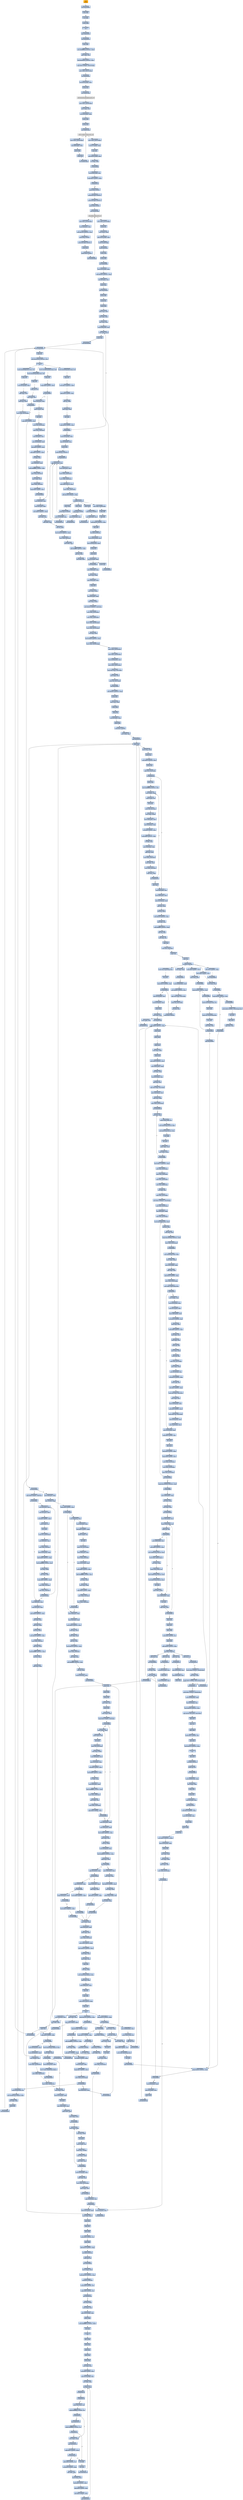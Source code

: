 digraph G {
node[shape=rectangle,style=filled,fillcolor=lightsteelblue,color=lightsteelblue]
bgcolor="transparent"
a0x00439001pusha_[label="start\npusha ",color="lightgrey",fillcolor="orange"];
a0x00439002call_0x0043900a[label="0x00439002\ncall 0x0043900a"];
a0x0043900apopl_ebp[label="0x0043900a\npopl %ebp"];
a0x0043900bincl_ebp[label="0x0043900b\nincl %ebp"];
a0x0043900cpushl_ebp[label="0x0043900c\npushl %ebp"];
a0x0043900dret[label="0x0043900d\nret"];
a0x00439008jmp_0x0043900e[label="0x00439008\njmp 0x0043900e"];
a0x0043900ecall_0x00439014[label="0x0043900e\ncall 0x00439014"];
a0x00439014popl_ebp[label="0x00439014\npopl %ebp"];
a0x00439015movl_0xffffffedUINT32_ebx[label="0x00439015\nmovl $0xffffffed<UINT32>, %ebx"];
a0x0043901aaddl_ebp_ebx[label="0x0043901a\naddl %ebp, %ebx"];
a0x0043901csubl_0x39000UINT32_ebx[label="0x0043901c\nsubl $0x39000<UINT32>, %ebx"];
a0x00439022cmpl_0x0UINT8_0x422ebp_[label="0x00439022\ncmpl $0x0<UINT8>, 0x422(%ebp)"];
a0x00439029movl_ebx_0x422ebp_[label="0x00439029\nmovl %ebx, 0x422(%ebp)"];
a0x0043902fjne_0x0043939a[label="0x0043902f\njne 0x0043939a"];
a0x00439035leal_0x42eebp__eax[label="0x00439035\nleal 0x42e(%ebp), %eax"];
a0x0043903bpushl_eax[label="0x0043903b\npushl %eax"];
a0x0043903ccall_0xf4debp_[label="0x0043903c\ncall 0xf4d(%ebp)"];
GetModuleHandleA_kernel32_dll[label="GetModuleHandleA@kernel32.dll",color="lightgrey",fillcolor="lightgrey"];
a0x00439042movl_eax_0x426ebp_[label="0x00439042\nmovl %eax, 0x426(%ebp)"];
a0x00439048movl_eax_edi[label="0x00439048\nmovl %eax, %edi"];
a0x0043904aleal_0x5eebp__ebx[label="0x0043904a\nleal 0x5e(%ebp), %ebx"];
a0x0043904dpushl_ebx[label="0x0043904d\npushl %ebx"];
a0x0043904epushl_eax[label="0x0043904e\npushl %eax"];
a0x0043904fcall_0xf49ebp_[label="0x0043904f\ncall 0xf49(%ebp)"];
GetProcAddress_kernel32_dll[label="GetProcAddress@kernel32.dll",color="lightgrey",fillcolor="lightgrey"];
a0x00439055movl_eax_0x54debp_[label="0x00439055\nmovl %eax, 0x54d(%ebp)"];
a0x0043905bleal_0x6bebp__ebx[label="0x0043905b\nleal 0x6b(%ebp), %ebx"];
a0x0043905epushl_ebx[label="0x0043905e\npushl %ebx"];
a0x0043905fpushl_edi[label="0x0043905f\npushl %edi"];
a0x00439060call_0xf49ebp_[label="0x00439060\ncall 0xf49(%ebp)"];
a0x00439066movl_eax_0x551ebp_[label="0x00439066\nmovl %eax, 0x551(%ebp)"];
a0x0043906cleal_0x77ebp__eax[label="0x0043906c\nleal 0x77(%ebp), %eax"];
a0x0043906fjmp_eax[label="0x0043906f\njmp %eax"];
a0x0043908amovl_0x531ebp__ebx[label="0x0043908a\nmovl 0x531(%ebp), %ebx"];
a0x00439090orl_ebx_ebx[label="0x00439090\norl %ebx, %ebx"];
a0x00439092je_0x0043909e[label="0x00439092\nje 0x0043909e"];
a0x0043909eleal_0x569ebp__esi[label="0x0043909e\nleal 0x569(%ebp), %esi"];
a0x004390a4cmpl_0x0UINT8_esi_[label="0x004390a4\ncmpl $0x0<UINT8>, (%esi)"];
a0x004390a7je_0x004391ce[label="0x004390a7\nje 0x004391ce"];
a0x004390adpushl_0x4UINT8[label="0x004390ad\npushl $0x4<UINT8>"];
a0x004390afpushl_0x1000UINT32[label="0x004390af\npushl $0x1000<UINT32>"];
a0x004390b4pushl_0x1800UINT32[label="0x004390b4\npushl $0x1800<UINT32>"];
a0x004390b9pushl_0x0UINT8[label="0x004390b9\npushl $0x0<UINT8>"];
a0x004390bbcall_0x54debp_[label="0x004390bb\ncall 0x54d(%ebp)"];
VirtualAlloc_kernel32_dll[label="VirtualAlloc@kernel32.dll",color="lightgrey",fillcolor="lightgrey"];
a0x004390c1movl_eax_0x156ebp_[label="0x004390c1\nmovl %eax, 0x156(%ebp)"];
a0x004390c7movl_0x4esi__eax[label="0x004390c7\nmovl 0x4(%esi), %eax"];
a0x004390caaddl_0x10eUINT32_eax[label="0x004390ca\naddl $0x10e<UINT32>, %eax"];
a0x004390cfpushl_0x4UINT8[label="0x004390cf\npushl $0x4<UINT8>"];
a0x004390d1pushl_0x1000UINT32[label="0x004390d1\npushl $0x1000<UINT32>"];
a0x004390d6pushl_eax[label="0x004390d6\npushl %eax"];
a0x004390d7pushl_0x0UINT8[label="0x004390d7\npushl $0x0<UINT8>"];
a0x004390d9call_0x54debp_[label="0x004390d9\ncall 0x54d(%ebp)"];
a0x004390dfmovl_eax_0x152ebp_[label="0x004390df\nmovl %eax, 0x152(%ebp)"];
a0x004390e5pushl_esi[label="0x004390e5\npushl %esi"];
a0x004390e6movl_esi__ebx[label="0x004390e6\nmovl (%esi), %ebx"];
a0x004390e8addl_0x422ebp__ebx[label="0x004390e8\naddl 0x422(%ebp), %ebx"];
a0x004390eepushl_0x156ebp_[label="0x004390ee\npushl 0x156(%ebp)"];
a0x004390f4pushl_0x4esi_[label="0x004390f4\npushl 0x4(%esi)"];
a0x004390f7pushl_eax[label="0x004390f7\npushl %eax"];
a0x004390f8pushl_ebx[label="0x004390f8\npushl %ebx"];
a0x004390f9call_0x0043966c[label="0x004390f9\ncall 0x0043966c"];
a0x0043966cmovl_0x10esp__eax[label="0x0043966c\nmovl 0x10(%esp), %eax"];
a0x00439670subl_0x354UINT32_esp[label="0x00439670\nsubl $0x354<UINT32>, %esp"];
a0x00439676leal_0x4esp__ecx[label="0x00439676\nleal 0x4(%esp), %ecx"];
a0x0043967apushl_eax[label="0x0043967a\npushl %eax"];
a0x0043967bcall_0x00439a28[label="0x0043967b\ncall 0x00439a28"];
a0x00439a28pushl_ebx[label="0x00439a28\npushl %ebx"];
a0x00439a29pushl_esi[label="0x00439a29\npushl %esi"];
a0x00439a2apushl_edi[label="0x00439a2a\npushl %edi"];
a0x00439a2bmovl_ecx_edi[label="0x00439a2b\nmovl %ecx, %edi"];
a0x00439a2dxorl_edx_edx[label="0x00439a2d\nxorl %edx, %edx"];
a0x00439a2fxorl_eax_eax[label="0x00439a2f\nxorl %eax, %eax"];
a0x00439a31leal_0x268edi__esi[label="0x00439a31\nleal 0x268(%edi), %esi"];
a0x00439a37movl_edx_esi_[label="0x00439a37\nmovl %edx, (%esi)"];
a0x00439a39pushl_esi[label="0x00439a39\npushl %esi"];
a0x00439a3acall_0x00439c96[label="0x00439a3a\ncall 0x00439c96"];
a0x00439c96call_0x00439c9c[label="0x00439c96\ncall 0x00439c9c"];
a0x00439c9cpopl_esi[label="0x00439c9c\npopl %esi"];
a0x00439c9dsubl_0x4445cbUINT32_esi[label="0x00439c9d\nsubl $0x4445cb<UINT32>, %esi"];
a0x00439ca3ret[label="0x00439ca3\nret"];
a0x00439a3fmovb_0x44403eeaxesi__cl[label="0x00439a3f\nmovb 0x44403e(%eax,%esi), %cl"];
a0x00439a46popl_esi[label="0x00439a46\npopl %esi"];
a0x00439a47movl_0x1UINT32_ebx[label="0x00439a47\nmovl $0x1<UINT32>, %ebx"];
a0x00439a4caddl_0x4UINT8_esi[label="0x00439a4c\naddl $0x4<UINT8>, %esi"];
a0x00439a4fshll_cl_ebx[label="0x00439a4f\nshll %cl, %ebx"];
a0x00439a51addl_ebx_edx[label="0x00439a51\naddl %ebx, %edx"];
a0x00439a53incl_eax[label="0x00439a53\nincl %eax"];
a0x00439a54cmpl_0x3aUINT8_eax[label="0x00439a54\ncmpl $0x3a<UINT8>, %eax"];
a0x00439a57jb_0x00439a37[label="0x00439a57\njb 0x00439a37"];
a0x00439a59movl_0x10esp__eax[label="0x00439a59\nmovl 0x10(%esp), %eax"];
a0x00439a5dleal_0x10edi__ecx[label="0x00439a5d\nleal 0x10(%edi), %ecx"];
a0x00439a60pushl_eax[label="0x00439a60\npushl %eax"];
a0x00439a61pushl_0x2d1UINT32[label="0x00439a61\npushl $0x2d1<UINT32>"];
a0x00439a66call_0x004397b3[label="0x00439a66\ncall 0x004397b3"];
a0x004397b3movl_0x4esp__eax[label="0x004397b3\nmovl 0x4(%esp), %eax"];
a0x004397b7movl_0x8esp__edx[label="0x004397b7\nmovl 0x8(%esp), %edx"];
a0x004397bbmovl_eax_0x84ecx_[label="0x004397bb\nmovl %eax, 0x84(%ecx)"];
a0x004397c1movl_edx_0x88ecx_[label="0x004397c1\nmovl %edx, 0x88(%ecx)"];
a0x004397c7leal_edxeax4__eax[label="0x004397c7\nleal (%edx,%eax,4), %eax"];
a0x004397camovl_eax_0x8cecx_[label="0x004397ca\nmovl %eax, 0x8c(%ecx)"];
a0x004397d0addl_0x100UINT32_eax[label="0x004397d0\naddl $0x100<UINT32>, %eax"];
a0x004397d5ret_0x8UINT16[label="0x004397d5\nret $0x8<UINT16>"];
a0x00439a6bpushl_eax[label="0x00439a6b\npushl %eax"];
a0x00439a6cpushl_0x1cUINT8[label="0x00439a6c\npushl $0x1c<UINT8>"];
a0x00439a6eleal_0xa0edi__ecx[label="0x00439a6e\nleal 0xa0(%edi), %ecx"];
a0x00439a74call_0x004397b3[label="0x00439a74\ncall 0x004397b3"];
a0x00439a79pushl_eax[label="0x00439a79\npushl %eax"];
a0x00439a7apushl_0x8UINT8[label="0x00439a7a\npushl $0x8<UINT8>"];
a0x00439a7cleal_0x130edi__ecx[label="0x00439a7c\nleal 0x130(%edi), %ecx"];
a0x00439a82call_0x004397b3[label="0x00439a82\ncall 0x004397b3"];
a0x00439a87pushl_eax[label="0x00439a87\npushl %eax"];
a0x00439a88pushl_0x13UINT8[label="0x00439a88\npushl $0x13<UINT8>"];
a0x00439a8aleal_0x1c0edi__ecx[label="0x00439a8a\nleal 0x1c0(%edi), %ecx"];
a0x00439a90call_0x004397b3[label="0x00439a90\ncall 0x004397b3"];
a0x00439a95movl_eax_0x260edi_[label="0x00439a95\nmovl %eax, 0x260(%edi)"];
a0x00439a9bpopl_edi[label="0x00439a9b\npopl %edi"];
a0x00439a9cpopl_esi[label="0x00439a9c\npopl %esi"];
a0x00439a9daddl_0x2f5UINT32_eax[label="0x00439a9d\naddl $0x2f5<UINT32>, %eax"];
a0x00439aa2popl_ebx[label="0x00439aa2\npopl %ebx"];
a0x00439aa3ret_0x4UINT16[label="0x00439aa3\nret $0x4<UINT16>"];
a0x00439680movl_0x35cesp__ecx[label="0x00439680\nmovl 0x35c(%esp), %ecx"];
a0x00439687movl_0x358esp__edx[label="0x00439687\nmovl 0x358(%esp), %edx"];
a0x0043968epushl_ecx[label="0x0043968e\npushl %ecx"];
a0x0043968fpushl_edx[label="0x0043968f\npushl %edx"];
a0x00439690leal_0xcesp__ecx[label="0x00439690\nleal 0xc(%esp), %ecx"];
a0x00439694call_0x00439aa6[label="0x00439694\ncall 0x00439aa6"];
a0x00439aa6movl_0x8esp__eax[label="0x00439aa6\nmovl 0x8(%esp), %eax"];
a0x00439aaamovl_ecx_edx[label="0x00439aaa\nmovl %ecx, %edx"];
a0x00439aacmovl_0x4esp__ecx[label="0x00439aac\nmovl 0x4(%esp), %ecx"];
a0x00439ab0pushl_edi[label="0x00439ab0\npushl %edi"];
a0x00439ab1movl_eax_edx_[label="0x00439ab1\nmovl %eax, (%edx)"];
a0x00439ab3leal_0x4edx__eax[label="0x00439ab3\nleal 0x4(%edx), %eax"];
a0x00439ab6movl_ecx_eax_[label="0x00439ab6\nmovl %ecx, (%eax)"];
a0x00439ab8movl_0x20UINT32_0x4eax_[label="0x00439ab8\nmovl $0x20<UINT32>, 0x4(%eax)"];
a0x00439abfmovl_eax_0x10edx_[label="0x00439abf\nmovl %eax, 0x10(%edx)"];
a0x00439ac2movl_eax_0xa0edx_[label="0x00439ac2\nmovl %eax, 0xa0(%edx)"];
a0x00439ac8movl_eax_0x130edx_[label="0x00439ac8\nmovl %eax, 0x130(%edx)"];
a0x00439acemovl_eax_0x1c0edx_[label="0x00439ace\nmovl %eax, 0x1c0(%edx)"];
a0x00439ad4xorl_eax_eax[label="0x00439ad4\nxorl %eax, %eax"];
a0x00439ad6movl_0xbdUINT32_ecx[label="0x00439ad6\nmovl $0xbd<UINT32>, %ecx"];
a0x00439adbmovl_eax_0x250edx_[label="0x00439adb\nmovl %eax, 0x250(%edx)"];
a0x00439ae1movl_eax_0x254edx_[label="0x00439ae1\nmovl %eax, 0x254(%edx)"];
a0x00439ae7movl_eax_0x258edx_[label="0x00439ae7\nmovl %eax, 0x258(%edx)"];
a0x00439aedmovl_0x260edx__edi[label="0x00439aed\nmovl 0x260(%edx), %edi"];
a0x00439af3movl_eax_0x25cedx_[label="0x00439af3\nmovl %eax, 0x25c(%edx)"];
a0x00439af9repz_stosl_eax_es_edi_[label="0x00439af9\nrepz stosl %eax, %es:(%edi)"];
a0x00439afbmovl_edx_ecx[label="0x00439afb\nmovl %edx, %ecx"];
a0x00439afdstosb_al_es_edi_[label="0x00439afd\nstosb %al, %es:(%edi)"];
a0x00439afecall_0x00439b07[label="0x00439afe\ncall 0x00439b07"];
a0x00439b07subl_0x30cUINT32_esp[label="0x00439b07\nsubl $0x30c<UINT32>, %esp"];
a0x00439b0dpushl_ebx[label="0x00439b0d\npushl %ebx"];
a0x00439b0emovl_ecx_ebx[label="0x00439b0e\nmovl %ecx, %ebx"];
a0x00439b10pushl_ebp[label="0x00439b10\npushl %ebp"];
a0x00439b11pushl_esi[label="0x00439b11\npushl %esi"];
a0x00439b12leal_0x4ebx__ebp[label="0x00439b12\nleal 0x4(%ebx), %ebp"];
a0x00439b15pushl_edi[label="0x00439b15\npushl %edi"];
a0x00439b16pushl_0x1UINT8[label="0x00439b16\npushl $0x1<UINT8>"];
a0x00439b18movl_ebp_ecx[label="0x00439b18\nmovl %ebp, %ecx"];
a0x00439b1acall_0x00439748[label="0x00439b1a\ncall 0x00439748"];
a0x00439748pushl_ecx[label="0x00439748\npushl %ecx"];
a0x00439749movl_ecx_edx[label="0x00439749\nmovl %ecx, %edx"];
a0x0043974bpushl_esi[label="0x0043974b\npushl %esi"];
a0x0043974cmovl_0x8UINT32_ecx[label="0x0043974c\nmovl $0x8<UINT32>, %ecx"];
a0x00439751pushl_edi[label="0x00439751\npushl %edi"];
a0x00439752cmpl_ecx_0x4edx_[label="0x00439752\ncmpl %ecx, 0x4(%edx)"];
a0x00439755jb_0x0043978c[label="0x00439755\njb 0x0043978c"];
a0x00439757pushl_ebx[label="0x00439757\npushl %ebx"];
a0x00439758movl_0xfffffff8UINT32_esi[label="0x00439758\nmovl $0xfffffff8<UINT32>, %esi"];
a0x0043975dmovl_edx__eax[label="0x0043975d\nmovl (%edx), %eax"];
a0x0043975fmovb_eax__bl[label="0x0043975f\nmovb (%eax), %bl"];
a0x00439761incl_eax[label="0x00439761\nincl %eax"];
a0x00439762movb_bl_0xcesp_[label="0x00439762\nmovb %bl, 0xc(%esp)"];
a0x00439766movl_eax_edx_[label="0x00439766\nmovl %eax, (%edx)"];
a0x00439768movl_0x8edx__eax[label="0x00439768\nmovl 0x8(%edx), %eax"];
a0x0043976bmovl_0xcesp__edi[label="0x0043976b\nmovl 0xc(%esp), %edi"];
a0x0043976fshll_0x8UINT8_eax[label="0x0043976f\nshll $0x8<UINT8>, %eax"];
a0x00439772andl_0xffUINT32_edi[label="0x00439772\nandl $0xff<UINT32>, %edi"];
a0x00439778orl_edi_eax[label="0x00439778\norl %edi, %eax"];
a0x0043977amovl_0x4edx__edi[label="0x0043977a\nmovl 0x4(%edx), %edi"];
a0x0043977daddl_esi_edi[label="0x0043977d\naddl %esi, %edi"];
a0x0043977fmovl_eax_0x8edx_[label="0x0043977f\nmovl %eax, 0x8(%edx)"];
a0x00439782movl_edi_eax[label="0x00439782\nmovl %edi, %eax"];
a0x00439784movl_edi_0x4edx_[label="0x00439784\nmovl %edi, 0x4(%edx)"];
a0x00439787cmpl_ecx_eax[label="0x00439787\ncmpl %ecx, %eax"];
a0x00439789jae_0x0043975d[label="0x00439789\njae 0x0043975d"];
a0x0043978bpopl_ebx[label="0x0043978b\npopl %ebx"];
a0x0043978cmovl_0x4edx__esi[label="0x0043978c\nmovl 0x4(%edx), %esi"];
a0x0043978fmovl_0x8edx__eax[label="0x0043978f\nmovl 0x8(%edx), %eax"];
a0x00439792movl_0x10esp__edi[label="0x00439792\nmovl 0x10(%esp), %edi"];
a0x00439796subl_esi_ecx[label="0x00439796\nsubl %esi, %ecx"];
a0x00439798shrl_cl_eax[label="0x00439798\nshrl %cl, %eax"];
a0x0043979amovl_0x18UINT32_ecx[label="0x0043979a\nmovl $0x18<UINT32>, %ecx"];
a0x0043979fsubl_edi_ecx[label="0x0043979f\nsubl %edi, %ecx"];
a0x004397a1andl_0xffffffUINT32_eax[label="0x004397a1\nandl $0xffffff<UINT32>, %eax"];
a0x004397a6shrl_cl_eax[label="0x004397a6\nshrl %cl, %eax"];
a0x004397a8addl_edi_esi[label="0x004397a8\naddl %edi, %esi"];
a0x004397aapopl_edi[label="0x004397aa\npopl %edi"];
a0x004397abmovl_esi_0x4edx_[label="0x004397ab\nmovl %esi, 0x4(%edx)"];
a0x004397aepopl_esi[label="0x004397ae\npopl %esi"];
a0x004397afpopl_ecx[label="0x004397af\npopl %ecx"];
a0x004397b0ret_0x4UINT16[label="0x004397b0\nret $0x4<UINT16>"];
a0x00439b1ftestl_eax_eax[label="0x00439b1f\ntestl %eax, %eax"];
a0x00439b21jne_0x00439b31[label="0x00439b21\njne 0x00439b31"];
a0x00439b23movl_0x260ebx__edi[label="0x00439b23\nmovl 0x260(%ebx), %edi"];
a0x00439b29movl_0xbdUINT32_ecx[label="0x00439b29\nmovl $0xbd<UINT32>, %ecx"];
a0x00439b2erepz_stosl_eax_es_edi_[label="0x00439b2e\nrepz stosl %eax, %es:(%edi)"];
a0x00439b30stosb_al_es_edi_[label="0x00439b30\nstosb %al, %es:(%edi)"];
a0x00439b31xorl_esi_esi[label="0x00439b31\nxorl %esi, %esi"];
a0x00439b33pushl_0x4UINT8[label="0x00439b33\npushl $0x4<UINT8>"];
a0x00439b35movl_ebp_ecx[label="0x00439b35\nmovl %ebp, %ecx"];
a0x00439b37call_0x00439748[label="0x00439b37\ncall 0x00439748"];
a0x00439b3cmovb_al_0x10espesi_[label="0x00439b3c\nmovb %al, 0x10(%esp,%esi)"];
a0x00439b40incl_esi[label="0x00439b40\nincl %esi"];
a0x00439b41cmpl_0x13UINT8_esi[label="0x00439b41\ncmpl $0x13<UINT8>, %esi"];
a0x00439b44jb_0x00439b33[label="0x00439b44\njb 0x00439b33"];
a0x00439b46leal_0x1c0ebx__edi[label="0x00439b46\nleal 0x1c0(%ebx), %edi"];
a0x00439b4cleal_0x10esp__eax[label="0x00439b4c\nleal 0x10(%esp), %eax"];
a0x00439b50pushl_eax[label="0x00439b50\npushl %eax"];
a0x00439b51movl_edi_ecx[label="0x00439b51\nmovl %edi, %ecx"];
a0x00439b53call_0x004397d8[label="0x00439b53\ncall 0x004397d8"];
a0x004397d8subl_0x98UINT32_esp[label="0x004397d8\nsubl $0x98<UINT32>, %esp"];
a0x004397depushl_ebx[label="0x004397de\npushl %ebx"];
a0x004397dfpushl_ebp[label="0x004397df\npushl %ebp"];
a0x004397e0pushl_esi[label="0x004397e0\npushl %esi"];
a0x004397e1movl_ecx_edx[label="0x004397e1\nmovl %ecx, %edx"];
a0x004397e3pushl_edi[label="0x004397e3\npushl %edi"];
a0x004397e4movl_0xfUINT32_ecx[label="0x004397e4\nmovl $0xf<UINT32>, %ecx"];
a0x004397e9movl_0x84edx__ebp[label="0x004397e9\nmovl 0x84(%edx), %ebp"];
a0x004397efxorl_eax_eax[label="0x004397ef\nxorl %eax, %eax"];
a0x004397f1leal_0x2cesp__edi[label="0x004397f1\nleal 0x2c(%esp), %edi"];
a0x004397f5xorl_esi_esi[label="0x004397f5\nxorl %esi, %esi"];
a0x004397f7repz_stosl_eax_es_edi_[label="0x004397f7\nrepz stosl %eax, %es:(%edi)"];
a0x004397f9movl_0xacesp__edi[label="0x004397f9\nmovl 0xac(%esp), %edi"];
a0x00439800cmpl_esi_ebp[label="0x00439800\ncmpl %esi, %ebp"];
a0x00439802movl_edx_0x20esp_[label="0x00439802\nmovl %edx, 0x20(%esp)"];
a0x00439806jbe_0x0043981d[label="0x00439806\njbe 0x0043981d"];
a0x00439808xorl_ecx_ecx[label="0x00439808\nxorl %ecx, %ecx"];
a0x0043980amovb_eaxedi__cl[label="0x0043980a\nmovb (%eax,%edi), %cl"];
a0x0043980dmovl_0x28especx4__ebx[label="0x0043980d\nmovl 0x28(%esp,%ecx,4), %ebx"];
a0x00439811leal_0x28especx4__ecx[label="0x00439811\nleal 0x28(%esp,%ecx,4), %ecx"];
a0x00439815incl_ebx[label="0x00439815\nincl %ebx"];
a0x00439816incl_eax[label="0x00439816\nincl %eax"];
a0x00439817cmpl_ebp_eax[label="0x00439817\ncmpl %ebp, %eax"];
a0x00439819movl_ebx_ecx_[label="0x00439819\nmovl %ebx, (%ecx)"];
a0x0043981bjb_0x00439808[label="0x0043981b\njb 0x00439808"];
a0x0043981dmovl_0x17UINT32_ecx[label="0x0043981d\nmovl $0x17<UINT32>, %ecx"];
a0x00439822movl_esi_0x28esp_[label="0x00439822\nmovl %esi, 0x28(%esp)"];
a0x00439826movl_esi_0x4edx_[label="0x00439826\nmovl %esi, 0x4(%edx)"];
a0x00439829movl_esi_0x44edx_[label="0x00439829\nmovl %esi, 0x44(%edx)"];
a0x0043982cmovl_esi_0x68esp_[label="0x0043982c\nmovl %esi, 0x68(%esp)"];
a0x00439830xorl_edi_edi[label="0x00439830\nxorl %edi, %edi"];
a0x00439832movl_esi_0x1cesp_[label="0x00439832\nmovl %esi, 0x1c(%esp)"];
a0x00439836movl_0x1UINT32_0x10esp_[label="0x00439836\nmovl $0x1<UINT32>, 0x10(%esp)"];
a0x0043983emovl_ecx_0x18esp_[label="0x0043983e\nmovl %ecx, 0x18(%esp)"];
a0x00439842leal_0x8edx__ebp[label="0x00439842\nleal 0x8(%edx), %ebp"];
a0x00439845movl_esi_0x14esp_[label="0x00439845\nmovl %esi, 0x14(%esp)"];
a0x00439849movl_0x2cespesi__eax[label="0x00439849\nmovl 0x2c(%esp,%esi), %eax"];
a0x0043984dshll_cl_eax[label="0x0043984d\nshll %cl, %eax"];
a0x0043984faddl_eax_edi[label="0x0043984f\naddl %eax, %edi"];
a0x00439851cmpl_0x1000000UINT32_edi[label="0x00439851\ncmpl $0x1000000<UINT32>, %edi"];
a0x00439857movl_edi_0x24esp_[label="0x00439857\nmovl %edi, 0x24(%esp)"];
a0x0043985bja_0x004398ef[label="0x0043985b\nja 0x004398ef"];
a0x00439861movl_0x28espesi__eax[label="0x00439861\nmovl 0x28(%esp,%esi), %eax"];
a0x00439865movl_edi_ebp_[label="0x00439865\nmovl %edi, (%ebp)"];
a0x00439868movl_0x3cebp__ebx[label="0x00439868\nmovl 0x3c(%ebp), %ebx"];
a0x0043986baddl_ebx_eax[label="0x0043986b\naddl %ebx, %eax"];
a0x0043986dcmpl_0x10UINT8_ecx[label="0x0043986d\ncmpl $0x10<UINT8>, %ecx"];
a0x00439870movl_eax_0x40ebp_[label="0x00439870\nmovl %eax, 0x40(%ebp)"];
a0x00439873movl_eax_0x6cespesi_[label="0x00439873\nmovl %eax, 0x6c(%esp,%esi)"];
a0x00439877jl_0x004398c6[label="0x00439877\njl 0x004398c6"];
a0x00439879movl_ebp__esi[label="0x00439879\nmovl (%ebp), %esi"];
a0x0043987cmovl_0x10esp__eax[label="0x0043987c\nmovl 0x10(%esp), %eax"];
a0x00439880movl_0x1cesp__ebx[label="0x00439880\nmovl 0x1c(%esp), %ebx"];
a0x00439884movl_0x8cedx__edi[label="0x00439884\nmovl 0x8c(%edx), %edi"];
a0x0043988ashrl_0x10UINT8_esi[label="0x0043988a\nshrl $0x10<UINT8>, %esi"];
a0x0043988dmovl_esi_ecx[label="0x0043988d\nmovl %esi, %ecx"];
a0x0043988fandl_0xffUINT32_eax[label="0x0043988f\nandl $0xff<UINT32>, %eax"];
a0x00439894subl_ebx_ecx[label="0x00439894\nsubl %ebx, %ecx"];
a0x00439896addl_ebx_edi[label="0x00439896\naddl %ebx, %edi"];
a0x00439898movb_al_bl[label="0x00439898\nmovb %al, %bl"];
a0x0043989amovl_ecx_edx[label="0x0043989a\nmovl %ecx, %edx"];
a0x0043989cmovb_bl_bh[label="0x0043989c\nmovb %bl, %bh"];
a0x0043989emovl_esi_0x1cesp_[label="0x0043989e\nmovl %esi, 0x1c(%esp)"];
a0x004398a2movl_ebx_eax[label="0x004398a2\nmovl %ebx, %eax"];
a0x004398a4movl_0x14esp__esi[label="0x004398a4\nmovl 0x14(%esp), %esi"];
a0x004398a8shll_0x10UINT8_eax[label="0x004398a8\nshll $0x10<UINT8>, %eax"];
a0x004398abmovw_bx_ax[label="0x004398ab\nmovw %bx, %ax"];
a0x004398aeshrl_0x2UINT8_ecx[label="0x004398ae\nshrl $0x2<UINT8>, %ecx"];
a0x004398b1repz_stosl_eax_es_edi_[label="0x004398b1\nrepz stosl %eax, %es:(%edi)"];
a0x004398b3movl_edx_ecx[label="0x004398b3\nmovl %edx, %ecx"];
a0x004398b5movl_0x20esp__edx[label="0x004398b5\nmovl 0x20(%esp), %edx"];
a0x004398b9andl_0x3UINT8_ecx[label="0x004398b9\nandl $0x3<UINT8>, %ecx"];
a0x004398bcrepz_stosb_al_es_edi_[label="0x004398bc\nrepz stosb %al, %es:(%edi)"];
a0x004398bemovl_0x24esp__edi[label="0x004398be\nmovl 0x24(%esp), %edi"];
a0x004398c2movl_0x18esp__ecx[label="0x004398c2\nmovl 0x18(%esp), %ecx"];
a0x004398c6movl_0x10esp__eax[label="0x004398c6\nmovl 0x10(%esp), %eax"];
a0x004398caaddl_0x4UINT8_esi[label="0x004398ca\naddl $0x4<UINT8>, %esi"];
a0x004398cdincl_eax[label="0x004398cd\nincl %eax"];
a0x004398cedecl_ecx[label="0x004398ce\ndecl %ecx"];
a0x004398cfaddl_0x4UINT8_ebp[label="0x004398cf\naddl $0x4<UINT8>, %ebp"];
a0x004398d2cmpl_0x9UINT8_ecx[label="0x004398d2\ncmpl $0x9<UINT8>, %ecx"];
a0x004398d5movl_eax_0x10esp_[label="0x004398d5\nmovl %eax, 0x10(%esp)"];
a0x004398d9movl_ecx_0x18esp_[label="0x004398d9\nmovl %ecx, 0x18(%esp)"];
a0x004398ddmovl_esi_0x14esp_[label="0x004398dd\nmovl %esi, 0x14(%esp)"];
a0x004398e1jge_0x00439849[label="0x004398e1\njge 0x00439849"];
a0x004398e7cmpl_0x1000000UINT32_edi[label="0x004398e7\ncmpl $0x1000000<UINT32>, %edi"];
a0x004398edje_0x004398fe[label="0x004398ed\nje 0x004398fe"];
a0x004398femovl_0x84edx__eax[label="0x004398fe\nmovl 0x84(%edx), %eax"];
a0x00439904xorl_ecx_ecx[label="0x00439904\nxorl %ecx, %ecx"];
a0x00439906testl_eax_eax[label="0x00439906\ntestl %eax, %eax"];
a0x00439908jbe_0x00439945[label="0x00439908\njbe 0x00439945"];
a0x0043990amovl_0xacesp__esi[label="0x0043990a\nmovl 0xac(%esp), %esi"];
a0x00439911movb_ecxesi__al[label="0x00439911\nmovb (%ecx,%esi), %al"];
a0x00439914testb_al_al[label="0x00439914\ntestb %al, %al"];
a0x00439916je_0x0043993a[label="0x00439916\nje 0x0043993a"];
a0x00439918movl_0x88edx__edi[label="0x00439918\nmovl 0x88(%edx), %edi"];
a0x0043991eandl_0xffUINT32_eax[label="0x0043991e\nandl $0xff<UINT32>, %eax"];
a0x00439923movl_0x68espeax4__eax[label="0x00439923\nmovl 0x68(%esp,%eax,4), %eax"];
a0x00439927movl_ecx_edieax4_[label="0x00439927\nmovl %ecx, (%edi,%eax,4)"];
a0x0043992axorl_eax_eax[label="0x0043992a\nxorl %eax, %eax"];
a0x0043992cmovb_ecxesi__al[label="0x0043992c\nmovb (%ecx,%esi), %al"];
a0x0043992fmovl_0x68espeax4__edi[label="0x0043992f\nmovl 0x68(%esp,%eax,4), %edi"];
a0x00439933leal_0x68espeax4__eax[label="0x00439933\nleal 0x68(%esp,%eax,4), %eax"];
a0x00439937incl_edi[label="0x00439937\nincl %edi"];
a0x00439938movl_edi_eax_[label="0x00439938\nmovl %edi, (%eax)"];
a0x0043993amovl_0x84edx__eax[label="0x0043993a\nmovl 0x84(%edx), %eax"];
a0x00439940incl_ecx[label="0x00439940\nincl %ecx"];
a0x00439941cmpl_eax_ecx[label="0x00439941\ncmpl %eax, %ecx"];
a0x00439943jb_0x00439911[label="0x00439943\njb 0x00439911"];
a0x00439945popl_edi[label="0x00439945\npopl %edi"];
a0x00439946popl_esi[label="0x00439946\npopl %esi"];
a0x00439947popl_ebp[label="0x00439947\npopl %ebp"];
a0x00439948movb_0x1UINT8_al[label="0x00439948\nmovb $0x1<UINT8>, %al"];
a0x0043994apopl_ebx[label="0x0043994a\npopl %ebx"];
a0x0043994baddl_0x98UINT32_esp[label="0x0043994b\naddl $0x98<UINT32>, %esp"];
a0x00439951ret_0x4UINT16[label="0x00439951\nret $0x4<UINT16>"];
a0x00439b58testb_al_al[label="0x00439b58\ntestb %al, %al"];
a0x00439b5ajne_0x00439b67[label="0x00439b5a\njne 0x00439b67"];
a0x00439b67xorl_esi_esi[label="0x00439b67\nxorl %esi, %esi"];
a0x00439b69movl_edi_ecx[label="0x00439b69\nmovl %edi, %ecx"];
a0x00439b6bcall_0x00439954[label="0x00439b6b\ncall 0x00439954"];
a0x00439954pushl_ecx[label="0x00439954\npushl %ecx"];
a0x00439955pushl_ebx[label="0x00439955\npushl %ebx"];
a0x00439956pushl_esi[label="0x00439956\npushl %esi"];
a0x00439957movl_ecx_esi[label="0x00439957\nmovl %ecx, %esi"];
a0x00439959pushl_edi[label="0x00439959\npushl %edi"];
a0x0043995amovl_esi__eax[label="0x0043995a\nmovl (%esi), %eax"];
a0x0043995ccmpl_0x8UINT8_0x4eax_[label="0x0043995c\ncmpl $0x8<UINT8>, 0x4(%eax)"];
a0x00439960jb_0x00439992[label="0x00439960\njb 0x00439992"];
a0x00439992movl_0x4eax__edx[label="0x00439992\nmovl 0x4(%eax), %edx"];
a0x00439995movl_0x8eax__eax[label="0x00439995\nmovl 0x8(%eax), %eax"];
a0x00439998movl_0x8UINT32_ecx[label="0x00439998\nmovl $0x8<UINT32>, %ecx"];
a0x0043999dsubl_edx_ecx[label="0x0043999d\nsubl %edx, %ecx"];
a0x0043999fshrl_cl_eax[label="0x0043999f\nshrl %cl, %eax"];
a0x004399a1movl_0x24esi__ecx[label="0x004399a1\nmovl 0x24(%esi), %ecx"];
a0x004399a4andl_0xfffe00UINT32_eax[label="0x004399a4\nandl $0xfffe00<UINT32>, %eax"];
a0x004399a9cmpl_ecx_eax[label="0x004399a9\ncmpl %ecx, %eax"];
a0x004399abjae_0x004399c1[label="0x004399ab\njae 0x004399c1"];
a0x004399admovl_0x8cesi__edx[label="0x004399ad\nmovl 0x8c(%esi), %edx"];
a0x004399b3movl_eax_ecx[label="0x004399b3\nmovl %eax, %ecx"];
a0x004399b5shrl_0x10UINT8_ecx[label="0x004399b5\nshrl $0x10<UINT8>, %ecx"];
a0x004399b8xorl_ebx_ebx[label="0x004399b8\nxorl %ebx, %ebx"];
a0x004399bamovb_ecxedx__bl[label="0x004399ba\nmovb (%ecx,%edx), %bl"];
a0x004399bdmovl_ebx_edx[label="0x004399bd\nmovl %ebx, %edx"];
a0x004399bfjmp_0x004399fc[label="0x004399bf\njmp 0x004399fc"];
a0x004399fcmovl_esi__ecx[label="0x004399fc\nmovl (%esi), %ecx"];
a0x004399femovl_0x4ecx__edi[label="0x004399fe\nmovl 0x4(%ecx), %edi"];
a0x00439a01addl_edx_edi[label="0x00439a01\naddl %edx, %edi"];
a0x00439a03movl_edi_0x4ecx_[label="0x00439a03\nmovl %edi, 0x4(%ecx)"];
a0x00439a06movl_esiedx4__ebx[label="0x00439a06\nmovl (%esi,%edx,4), %ebx"];
a0x00439a09movl_0x18UINT32_ecx[label="0x00439a09\nmovl $0x18<UINT32>, %ecx"];
a0x00439a0esubl_ebx_eax[label="0x00439a0e\nsubl %ebx, %eax"];
a0x00439a10subl_edx_ecx[label="0x00439a10\nsubl %edx, %ecx"];
a0x00439a12popl_edi[label="0x00439a12\npopl %edi"];
a0x00439a13shrl_cl_eax[label="0x00439a13\nshrl %cl, %eax"];
a0x00439a15movl_0x44esiedx4__ecx[label="0x00439a15\nmovl 0x44(%esi,%edx,4), %ecx"];
a0x00439a19addl_ecx_eax[label="0x00439a19\naddl %ecx, %eax"];
a0x00439a1bmovl_0x88esi__ecx[label="0x00439a1b\nmovl 0x88(%esi), %ecx"];
a0x00439a21popl_esi[label="0x00439a21\npopl %esi"];
a0x00439a22popl_ebx[label="0x00439a22\npopl %ebx"];
a0x00439a23movl_ecxeax4__eax[label="0x00439a23\nmovl (%ecx,%eax,4), %eax"];
a0x00439a26popl_ecx[label="0x00439a26\npopl %ecx"];
a0x00439a27ret[label="0x00439a27\nret"];
a0x00439b70cmpl_0x10UINT8_eax[label="0x00439b70\ncmpl $0x10<UINT8>, %eax"];
a0x00439b73jae_0x00439b8a[label="0x00439b73\njae 0x00439b8a"];
a0x00439b75movl_0x260ebx__ecx[label="0x00439b75\nmovl 0x260(%ebx), %ecx"];
a0x00439b7bmovb_ecxesi__dl[label="0x00439b7b\nmovb (%ecx,%esi), %dl"];
a0x00439b7eaddb_al_dl[label="0x00439b7e\naddb %al, %dl"];
a0x00439b80andb_0xfUINT8_dl[label="0x00439b80\nandb $0xf<UINT8>, %dl"];
a0x00439b83movb_dl_0x24espesi_[label="0x00439b83\nmovb %dl, 0x24(%esp,%esi)"];
a0x00439b87incl_esi[label="0x00439b87\nincl %esi"];
a0x00439b88jmp_0x00439bea[label="0x00439b88\njmp 0x00439bea"];
a0x00439beacmpl_0x2f5UINT32_esi[label="0x00439bea\ncmpl $0x2f5<UINT32>, %esi"];
a0x00439bf0jl_0x00439b69[label="0x00439bf0\njl 0x00439b69"];
a0x00439962movl_eax__ecx[label="0x00439962\nmovl (%eax), %ecx"];
a0x00439964movb_ecx__dl[label="0x00439964\nmovb (%ecx), %dl"];
a0x00439966incl_ecx[label="0x00439966\nincl %ecx"];
a0x00439967movb_dl_0xcesp_[label="0x00439967\nmovb %dl, 0xc(%esp)"];
a0x0043996bmovl_ecx_eax_[label="0x0043996b\nmovl %ecx, (%eax)"];
a0x0043996dmovl_0x8eax__ecx[label="0x0043996d\nmovl 0x8(%eax), %ecx"];
a0x00439970movl_0xcesp__edx[label="0x00439970\nmovl 0xc(%esp), %edx"];
a0x00439974shll_0x8UINT8_ecx[label="0x00439974\nshll $0x8<UINT8>, %ecx"];
a0x00439977andl_0xffUINT32_edx[label="0x00439977\nandl $0xff<UINT32>, %edx"];
a0x0043997dorl_edx_ecx[label="0x0043997d\norl %edx, %ecx"];
a0x0043997fmovl_0x4eax__edx[label="0x0043997f\nmovl 0x4(%eax), %edx"];
a0x00439982addl_0xfffffff8UINT8_edx[label="0x00439982\naddl $0xfffffff8<UINT8>, %edx"];
a0x00439985movl_ecx_0x8eax_[label="0x00439985\nmovl %ecx, 0x8(%eax)"];
a0x00439988movl_edx_ecx[label="0x00439988\nmovl %edx, %ecx"];
a0x0043998amovl_edx_0x4eax_[label="0x0043998a\nmovl %edx, 0x4(%eax)"];
a0x0043998dcmpl_0x8UINT8_ecx[label="0x0043998d\ncmpl $0x8<UINT8>, %ecx"];
a0x00439990jae_0x00439962[label="0x00439990\njae 0x00439962"];
a0x00439b8ajne_0x00439bb4[label="0x00439b8a\njne 0x00439bb4"];
a0x00439b8cpushl_0x2UINT8[label="0x00439b8c\npushl $0x2<UINT8>"];
a0x00439b8emovl_ebp_ecx[label="0x00439b8e\nmovl %ebp, %ecx"];
a0x00439b90call_0x00439748[label="0x00439b90\ncall 0x00439748"];
a0x00439b95addl_0x3UINT8_eax[label="0x00439b95\naddl $0x3<UINT8>, %eax"];
a0x00439b98testl_eax_eax[label="0x00439b98\ntestl %eax, %eax"];
a0x00439b9ajle_0x00439bea[label="0x00439b9a\njle 0x00439bea"];
a0x00439b9ccmpl_0x2f5UINT32_esi[label="0x00439b9c\ncmpl $0x2f5<UINT32>, %esi"];
a0x00439ba2jnl_0x00439bf6[label="0x00439ba2\njnl 0x00439bf6"];
a0x00439ba4movb_0x23espesi__cl[label="0x00439ba4\nmovb 0x23(%esp,%esi), %cl"];
a0x00439ba8decl_eax[label="0x00439ba8\ndecl %eax"];
a0x00439ba9movb_cl_0x24espesi_[label="0x00439ba9\nmovb %cl, 0x24(%esp,%esi)"];
a0x00439badincl_esi[label="0x00439bad\nincl %esi"];
a0x00439baetestl_eax_eax[label="0x00439bae\ntestl %eax, %eax"];
a0x00439bb0jg_0x00439b9c[label="0x00439bb0\njg 0x00439b9c"];
a0x00439bb2jmp_0x00439bea[label="0x00439bb2\njmp 0x00439bea"];
a0x00439bb4cmpl_0x11UINT8_eax[label="0x00439bb4\ncmpl $0x11<UINT8>, %eax"];
a0x00439bb7jne_0x00439bc7[label="0x00439bb7\njne 0x00439bc7"];
a0x00439bb9pushl_0x3UINT8[label="0x00439bb9\npushl $0x3<UINT8>"];
a0x00439bbbmovl_ebp_ecx[label="0x00439bbb\nmovl %ebp, %ecx"];
a0x00439bbdcall_0x00439748[label="0x00439bbd\ncall 0x00439748"];
a0x00439bc2addl_0x3UINT8_eax[label="0x00439bc2\naddl $0x3<UINT8>, %eax"];
a0x00439bc5jmp_0x00439bd3[label="0x00439bc5\njmp 0x00439bd3"];
a0x00439bd3testl_eax_eax[label="0x00439bd3\ntestl %eax, %eax"];
a0x00439bd5jle_0x00439bea[label="0x00439bd5\njle 0x00439bea"];
a0x00439bd7cmpl_0x2f5UINT32_esi[label="0x00439bd7\ncmpl $0x2f5<UINT32>, %esi"];
a0x00439bddjnl_0x00439bf6[label="0x00439bdd\njnl 0x00439bf6"];
a0x00439bdfmovb_0x0UINT8_0x24espesi_[label="0x00439bdf\nmovb $0x0<UINT8>, 0x24(%esp,%esi)"];
a0x00439be4incl_esi[label="0x00439be4\nincl %esi"];
a0x00439be5decl_eax[label="0x00439be5\ndecl %eax"];
a0x00439be6testl_eax_eax[label="0x00439be6\ntestl %eax, %eax"];
a0x00439be8jg_0x00439bd7[label="0x00439be8\njg 0x00439bd7"];
a0x00439bc7pushl_0x7UINT8[label="0x00439bc7\npushl $0x7<UINT8>"];
a0x00439bc9movl_ebp_ecx[label="0x00439bc9\nmovl %ebp, %ecx"];
a0x00439bcbcall_0x00439748[label="0x00439bcb\ncall 0x00439748"];
a0x00439bd0addl_0xbUINT8_eax[label="0x00439bd0\naddl $0xb<UINT8>, %eax"];
a0x00439bf6leal_0x24esp__edx[label="0x00439bf6\nleal 0x24(%esp), %edx"];
a0x00439bfaleal_0x10ebx__ecx[label="0x00439bfa\nleal 0x10(%ebx), %ecx"];
a0x00439bfdpushl_edx[label="0x00439bfd\npushl %edx"];
a0x00439bfecall_0x004397d8[label="0x00439bfe\ncall 0x004397d8"];
a0x00439c03testb_al_al[label="0x00439c03\ntestb %al, %al"];
a0x00439c05jne_0x00439c12[label="0x00439c05\njne 0x00439c12"];
a0x00439c12leal_0x2f5esp__eax[label="0x00439c12\nleal 0x2f5(%esp), %eax"];
a0x00439c19leal_0xa0ebx__ecx[label="0x00439c19\nleal 0xa0(%ebx), %ecx"];
a0x00439c1fpushl_eax[label="0x00439c1f\npushl %eax"];
a0x00439c20call_0x004397d8[label="0x00439c20\ncall 0x004397d8"];
a0x00439c25testb_al_al[label="0x00439c25\ntestb %al, %al"];
a0x00439c27jne_0x00439c34[label="0x00439c27\njne 0x00439c34"];
a0x00439c34leal_0x311esp__ecx[label="0x00439c34\nleal 0x311(%esp), %ecx"];
a0x00439c3bpushl_ecx[label="0x00439c3b\npushl %ecx"];
a0x00439c3cleal_0x130ebx__ecx[label="0x00439c3c\nleal 0x130(%ebx), %ecx"];
a0x00439c42call_0x004397d8[label="0x00439c42\ncall 0x004397d8"];
a0x00439c47testb_al_al[label="0x00439c47\ntestb %al, %al"];
a0x00439c49jne_0x00439c56[label="0x00439c49\njne 0x00439c56"];
a0x00439c56movb_0x0UINT8_0x264ebx_[label="0x00439c56\nmovb $0x0<UINT8>, 0x264(%ebx)"];
a0x00439c5dxorl_eax_eax[label="0x00439c5d\nxorl %eax, %eax"];
a0x00439c5fcmpb_0x3UINT8_0x311espeax_[label="0x00439c5f\ncmpb $0x3<UINT8>, 0x311(%esp,%eax)"];
a0x00439c67jne_0x00439c71[label="0x00439c67\njne 0x00439c71"];
a0x00439c71movb_0x1UINT8_0x264ebx_[label="0x00439c71\nmovb $0x1<UINT8>, 0x264(%ebx)"];
a0x00439c78movl_0x260ebx__edi[label="0x00439c78\nmovl 0x260(%ebx), %edi"];
a0x00439c7eleal_0x24esp__esi[label="0x00439c7e\nleal 0x24(%esp), %esi"];
a0x00439c82movl_0x2f5UINT32_ecx[label="0x00439c82\nmovl $0x2f5<UINT32>, %ecx"];
a0x00439c87repz_movsb_ds_esi__es_edi_[label="0x00439c87\nrepz movsb %ds:(%esi), %es:(%edi)"];
a0x00439c89popl_edi[label="0x00439c89\npopl %edi"];
a0x00439c8apopl_esi[label="0x00439c8a\npopl %esi"];
a0x00439c8bpopl_ebp[label="0x00439c8b\npopl %ebp"];
a0x00439c8cmovb_0x1UINT8_al[label="0x00439c8c\nmovb $0x1<UINT8>, %al"];
a0x00439c8epopl_ebx[label="0x00439c8e\npopl %ebx"];
a0x00439c8faddl_0x30cUINT32_esp[label="0x00439c8f\naddl $0x30c<UINT32>, %esp"];
a0x00439c95ret[label="0x00439c95\nret"];
a0x00439b03popl_edi[label="0x00439b03\npopl %edi"];
a0x00439b04ret_0x8UINT16[label="0x00439b04\nret $0x8<UINT16>"];
a0x00439699testb_al_al[label="0x00439699\ntestb %al, %al"];
a0x0043969bjne_0x004396a7[label="0x0043969b\njne 0x004396a7"];
a0x004396a7movl_0x360esp__ecx[label="0x004396a7\nmovl 0x360(%esp), %ecx"];
a0x004396aeleal_esp__eax[label="0x004396ae\nleal (%esp), %eax"];
a0x004396b1pushl_eax[label="0x004396b1\npushl %eax"];
a0x004396b2pushl_ecx[label="0x004396b2\npushl %ecx"];
a0x004396b3leal_0xcesp__ecx[label="0x004396b3\nleal 0xc(%esp), %ecx"];
a0x004396b7call_0x00439ca4[label="0x004396b7\ncall 0x00439ca4"];
a0x00439ca4subl_0x14UINT8_esp[label="0x00439ca4\nsubl $0x14<UINT8>, %esp"];
a0x00439ca7movl_0x1cesp__eax[label="0x00439ca7\nmovl 0x1c(%esp), %eax"];
a0x00439cabpushl_ebx[label="0x00439cab\npushl %ebx"];
a0x00439cacpushl_ebp[label="0x00439cac\npushl %ebp"];
a0x00439cadpushl_esi[label="0x00439cad\npushl %esi"];
a0x00439caemovl_0x0UINT32_eax_[label="0x00439cae\nmovl $0x0<UINT32>, (%eax)"];
a0x00439cb4movl_0x24esp__eax[label="0x00439cb4\nmovl 0x24(%esp), %eax"];
a0x00439cb8pushl_edi[label="0x00439cb8\npushl %edi"];
a0x00439cb9xorl_edi_edi[label="0x00439cb9\nxorl %edi, %edi"];
a0x00439cbbtestl_eax_eax[label="0x00439cbb\ntestl %eax, %eax"];
a0x00439cbdmovl_ecx_esi[label="0x00439cbd\nmovl %ecx, %esi"];
a0x00439cbfmovl_edi_0x10esp_[label="0x00439cbf\nmovl %edi, 0x10(%esp)"];
a0x00439cc3jbe_0x00439f24[label="0x00439cc3\njbe 0x00439f24"];
a0x00439cc9leal_0x10esi__ecx[label="0x00439cc9\nleal 0x10(%esi), %ecx"];
a0x00439ccccall_0x00439954[label="0x00439ccc\ncall 0x00439954"];
a0x004399c1cmpl_0x2cesi__eax[label="0x004399c1\ncmpl 0x2c(%esi), %eax"];
a0x004399c4jae_0x004399d0[label="0x004399c4\njae 0x004399d0"];
a0x004399c6cmpl_0x28esi__eax[label="0x004399c6\ncmpl 0x28(%esi), %eax"];
a0x004399c9sbbl_edx_edx[label="0x004399c9\nsbbl %edx, %edx"];
a0x004399cbaddl_0xaUINT8_edx[label="0x004399cb\naddl $0xa<UINT8>, %edx"];
a0x004399cejmp_0x004399fc[label="0x004399ce\njmp 0x004399fc"];
a0x00439cd1cmpl_0x100UINT32_eax[label="0x00439cd1\ncmpl $0x100<UINT32>, %eax"];
a0x00439cd6jae_0x00439ceb[label="0x00439cd6\njae 0x00439ceb"];
a0x00439cd8movl_esi__ecx[label="0x00439cd8\nmovl (%esi), %ecx"];
a0x00439cdamovb_al_ecx_[label="0x00439cda\nmovb %al, (%ecx)"];
a0x00439cdcmovl_esi__ecx[label="0x00439cdc\nmovl (%esi), %ecx"];
a0x00439cdeincl_ecx[label="0x00439cde\nincl %ecx"];
a0x00439cdfincl_edi[label="0x00439cdf\nincl %edi"];
a0x00439ce0movl_ecx_esi_[label="0x00439ce0\nmovl %ecx, (%esi)"];
a0x00439ce2movl_edi_0x10esp_[label="0x00439ce2\nmovl %edi, 0x10(%esp)"];
a0x00439ce6jmp_0x00439f14[label="0x00439ce6\njmp 0x00439f14"];
a0x00439f14cmpl_0x28esp__edi[label="0x00439f14\ncmpl 0x28(%esp), %edi"];
a0x00439f18jb_0x00439cc9[label="0x00439f18\njb 0x00439cc9"];
a0x004399d0cmpl_0x30esi__eax[label="0x004399d0\ncmpl 0x30(%esi), %eax"];
a0x004399d3jae_0x004399dc[label="0x004399d3\njae 0x004399dc"];
a0x004399d5movl_0xbUINT32_edx[label="0x004399d5\nmovl $0xb<UINT32>, %edx"];
a0x004399dajmp_0x004399fc[label="0x004399da\njmp 0x004399fc"];
a0x00439cebcmpl_0x2d0UINT32_eax[label="0x00439ceb\ncmpl $0x2d0<UINT32>, %eax"];
a0x00439cf0jae_0x00439f09[label="0x00439cf0\njae 0x00439f09"];
a0x00439cf6addl_0xffffff00UINT32_eax[label="0x00439cf6\naddl $0xffffff00<UINT32>, %eax"];
a0x00439cfbmovl_eax_ebp[label="0x00439cfb\nmovl %eax, %ebp"];
a0x00439cfdandl_0x7UINT8_eax[label="0x00439cfd\nandl $0x7<UINT8>, %eax"];
a0x00439d00shrl_0x3UINT8_ebp[label="0x00439d00\nshrl $0x3<UINT8>, %ebp"];
a0x00439d03leal_0x2eax__edx[label="0x00439d03\nleal 0x2(%eax), %edx"];
a0x00439d06cmpl_0x7UINT8_eax[label="0x00439d06\ncmpl $0x7<UINT8>, %eax"];
a0x00439d09movl_edx_0x14esp_[label="0x00439d09\nmovl %edx, 0x14(%esp)"];
a0x00439d0djne_0x00439da7[label="0x00439d0d\njne 0x00439da7"];
a0x00439da7movb_0x264esi__al[label="0x00439da7\nmovb 0x264(%esi), %al"];
a0x00439dadmovl_0x268esiebp4__ebx[label="0x00439dad\nmovl 0x268(%esi,%ebp,4), %ebx"];
a0x00439db4xorl_edx_edx[label="0x00439db4\nxorl %edx, %edx"];
a0x00439db6pushl_esi[label="0x00439db6\npushl %esi"];
a0x00439db7call_0x00439c96[label="0x00439db7\ncall 0x00439c96"];
a0x00439dbcmovb_0x44403eebpesi__dl[label="0x00439dbc\nmovb 0x44403e(%ebp,%esi), %dl"];
a0x00439dc3popl_esi[label="0x00439dc3\npopl %esi"];
a0x00439dc4testb_al_al[label="0x00439dc4\ntestb %al, %al"];
a0x00439dc6movl_edx_edi[label="0x00439dc6\nmovl %edx, %edi"];
a0x00439dc8je_0x00439e40[label="0x00439dc8\nje 0x00439e40"];
a0x00439dcacmpl_0x3UINT8_edi[label="0x00439dca\ncmpl $0x3<UINT8>, %edi"];
a0x00439dcdjb_0x00439e40[label="0x00439dcd\njb 0x00439e40"];
a0x00439e40cmpl_0x8UINT8_0x8esi_[label="0x00439e40\ncmpl $0x8<UINT8>, 0x8(%esi)"];
a0x00439e44jb_0x00439e77[label="0x00439e44\njb 0x00439e77"];
a0x00439e46movl_0x4esi__eax[label="0x00439e46\nmovl 0x4(%esi), %eax"];
a0x00439e49movl_0xcesi__edx[label="0x00439e49\nmovl 0xc(%esi), %edx"];
a0x00439e4cshll_0x8UINT8_edx[label="0x00439e4c\nshll $0x8<UINT8>, %edx"];
a0x00439e4fmovb_eax__cl[label="0x00439e4f\nmovb (%eax), %cl"];
a0x00439e51incl_eax[label="0x00439e51\nincl %eax"];
a0x00439e52movb_cl_0x20esp_[label="0x00439e52\nmovb %cl, 0x20(%esp)"];
a0x00439e56movl_0x8esi__ecx[label="0x00439e56\nmovl 0x8(%esi), %ecx"];
a0x00439e59movl_eax_0x4esi_[label="0x00439e59\nmovl %eax, 0x4(%esi)"];
a0x00439e5cmovl_0x20esp__eax[label="0x00439e5c\nmovl 0x20(%esp), %eax"];
a0x00439e60andl_0xffUINT32_eax[label="0x00439e60\nandl $0xff<UINT32>, %eax"];
a0x00439e65addl_0xfffffff8UINT8_ecx[label="0x00439e65\naddl $0xfffffff8<UINT8>, %ecx"];
a0x00439e68orl_eax_edx[label="0x00439e68\norl %eax, %edx"];
a0x00439e6amovl_ecx_eax[label="0x00439e6a\nmovl %ecx, %eax"];
a0x00439e6ccmpl_0x8UINT8_eax[label="0x00439e6c\ncmpl $0x8<UINT8>, %eax"];
a0x00439e6fmovl_edx_0xcesi_[label="0x00439e6f\nmovl %edx, 0xc(%esi)"];
a0x00439e72movl_ecx_0x8esi_[label="0x00439e72\nmovl %ecx, 0x8(%esi)"];
a0x00439e75jae_0x00439e46[label="0x00439e75\njae 0x00439e46"];
a0x00439e77movl_0x8esi__edx[label="0x00439e77\nmovl 0x8(%esi), %edx"];
a0x00439e7amovl_0xcesi__eax[label="0x00439e7a\nmovl 0xc(%esi), %eax"];
a0x00439e7dmovl_0x8UINT32_ecx[label="0x00439e7d\nmovl $0x8<UINT32>, %ecx"];
a0x00439e82subl_edx_ecx[label="0x00439e82\nsubl %edx, %ecx"];
a0x00439e84addl_edi_edx[label="0x00439e84\naddl %edi, %edx"];
a0x00439e86shrl_cl_eax[label="0x00439e86\nshrl %cl, %eax"];
a0x00439e88movl_0x18UINT32_ecx[label="0x00439e88\nmovl $0x18<UINT32>, %ecx"];
a0x00439e8dmovl_edx_0x8esi_[label="0x00439e8d\nmovl %edx, 0x8(%esi)"];
a0x00439e90subl_edi_ecx[label="0x00439e90\nsubl %edi, %ecx"];
a0x00439e92andl_0xffffffUINT32_eax[label="0x00439e92\nandl $0xffffff<UINT32>, %eax"];
a0x00439e97shrl_cl_eax[label="0x00439e97\nshrl %cl, %eax"];
a0x00439e99addl_eax_ebx[label="0x00439e99\naddl %eax, %ebx"];
a0x00439e9bcmpl_0x3UINT8_ebx[label="0x00439e9b\ncmpl $0x3<UINT8>, %ebx"];
a0x00439e9ejae_0x00439eba[label="0x00439e9e\njae 0x00439eba"];
a0x00439ebamovl_0x254esi__eax[label="0x00439eba\nmovl 0x254(%esi), %eax"];
a0x00439ec0movl_0x250esi__edx[label="0x00439ec0\nmovl 0x250(%esi), %edx"];
a0x00439ec6leal__3ebx__ecx[label="0x00439ec6\nleal -3(%ebx), %ecx"];
a0x00439ec9movl_eax_0x258esi_[label="0x00439ec9\nmovl %eax, 0x258(%esi)"];
a0x00439ecfmovl_edx_0x254esi_[label="0x00439ecf\nmovl %edx, 0x254(%esi)"];
a0x00439ed5movl_ecx_0x250esi_[label="0x00439ed5\nmovl %ecx, 0x250(%esi)"];
a0x00439edbmovl_esi__eax[label="0x00439edb\nmovl (%esi), %eax"];
a0x00439eddmovl_0x14esp__edi[label="0x00439edd\nmovl 0x14(%esp), %edi"];
a0x00439ee1incl_ecx[label="0x00439ee1\nincl %ecx"];
a0x00439ee2leal_eaxedi__edx[label="0x00439ee2\nleal (%eax,%edi), %edx"];
a0x00439ee5cmpl_edx_eax[label="0x00439ee5\ncmpl %edx, %eax"];
a0x00439ee7movl_edx_esi_[label="0x00439ee7\nmovl %edx, (%esi)"];
a0x00439ee9jae_0x00439efb[label="0x00439ee9\njae 0x00439efb"];
a0x00439eebmovl_eax_edx[label="0x00439eeb\nmovl %eax, %edx"];
a0x00439eedsubl_ecx_edx[label="0x00439eed\nsubl %ecx, %edx"];
a0x00439eefincl_eax[label="0x00439eef\nincl %eax"];
a0x00439ef0movb_edx__dl[label="0x00439ef0\nmovb (%edx), %dl"];
a0x00439ef2movb_dl__1eax_[label="0x00439ef2\nmovb %dl, -1(%eax)"];
a0x00439ef5movl_esi__edx[label="0x00439ef5\nmovl (%esi), %edx"];
a0x00439ef7cmpl_edx_eax[label="0x00439ef7\ncmpl %edx, %eax"];
a0x00439ef9jb_0x00439eeb[label="0x00439ef9\njb 0x00439eeb"];
a0x00439efbmovl_0x10esp__eax[label="0x00439efb\nmovl 0x10(%esp), %eax"];
a0x00439effaddl_edi_eax[label="0x00439eff\naddl %edi, %eax"];
a0x00439f01movl_eax_0x10esp_[label="0x00439f01\nmovl %eax, 0x10(%esp)"];
a0x00439f05movl_eax_edi[label="0x00439f05\nmovl %eax, %edi"];
a0x00439f07jmp_0x00439f14[label="0x00439f07\njmp 0x00439f14"];
a0x004399dccmpl_0x34esi__eax[label="0x004399dc\ncmpl 0x34(%esi), %eax"];
a0x004399dfjae_0x004399e8[label="0x004399df\njae 0x004399e8"];
a0x004399e1movl_0xcUINT32_edx[label="0x004399e1\nmovl $0xc<UINT32>, %edx"];
a0x004399e6jmp_0x004399fc[label="0x004399e6\njmp 0x004399fc"];
a0x00439ea0movl_0x250esiebx4__ecx[label="0x00439ea0\nmovl 0x250(%esi,%ebx,4), %ecx"];
a0x00439ea7testl_ebx_ebx[label="0x00439ea7\ntestl %ebx, %ebx"];
a0x00439ea9je_0x00439edb[label="0x00439ea9\nje 0x00439edb"];
a0x00439dcfmovl_0x8esi__eax[label="0x00439dcf\nmovl 0x8(%esi), %eax"];
a0x00439dd2leal__3edi__ebp[label="0x00439dd2\nleal -3(%edi), %ebp"];
a0x00439dd5cmpl_0x8UINT8_eax[label="0x00439dd5\ncmpl $0x8<UINT8>, %eax"];
a0x00439dd8jb_0x00439e0b[label="0x00439dd8\njb 0x00439e0b"];
a0x00439ddamovl_0x4esi__eax[label="0x00439dda\nmovl 0x4(%esi), %eax"];
a0x00439dddmovl_0xcesi__edx[label="0x00439ddd\nmovl 0xc(%esi), %edx"];
a0x00439de0shll_0x8UINT8_edx[label="0x00439de0\nshll $0x8<UINT8>, %edx"];
a0x00439de3movb_eax__cl[label="0x00439de3\nmovb (%eax), %cl"];
a0x00439de5incl_eax[label="0x00439de5\nincl %eax"];
a0x00439de6movb_cl_0x1cesp_[label="0x00439de6\nmovb %cl, 0x1c(%esp)"];
a0x00439deamovl_0x8esi__ecx[label="0x00439dea\nmovl 0x8(%esi), %ecx"];
a0x00439dedmovl_eax_0x4esi_[label="0x00439ded\nmovl %eax, 0x4(%esi)"];
a0x00439df0movl_0x1cesp__eax[label="0x00439df0\nmovl 0x1c(%esp), %eax"];
a0x00439df4andl_0xffUINT32_eax[label="0x00439df4\nandl $0xff<UINT32>, %eax"];
a0x00439df9addl_0xfffffff8UINT8_ecx[label="0x00439df9\naddl $0xfffffff8<UINT8>, %ecx"];
a0x00439dfcorl_eax_edx[label="0x00439dfc\norl %eax, %edx"];
a0x00439dfemovl_ecx_eax[label="0x00439dfe\nmovl %ecx, %eax"];
a0x00439e00cmpl_0x8UINT8_eax[label="0x00439e00\ncmpl $0x8<UINT8>, %eax"];
a0x00439e03movl_edx_0xcesi_[label="0x00439e03\nmovl %edx, 0xc(%esi)"];
a0x00439e06movl_ecx_0x8esi_[label="0x00439e06\nmovl %ecx, 0x8(%esi)"];
a0x00439e09jae_0x00439dda[label="0x00439e09\njae 0x00439dda"];
a0x00439e0bmovl_0x8esi__eax[label="0x00439e0b\nmovl 0x8(%esi), %eax"];
a0x00439e0emovl_0xcesi__edi[label="0x00439e0e\nmovl 0xc(%esi), %edi"];
a0x00439e11movl_0x8UINT32_ecx[label="0x00439e11\nmovl $0x8<UINT32>, %ecx"];
a0x00439e16subl_eax_ecx[label="0x00439e16\nsubl %eax, %ecx"];
a0x00439e18addl_ebp_eax[label="0x00439e18\naddl %ebp, %eax"];
a0x00439e1ashrl_cl_edi[label="0x00439e1a\nshrl %cl, %edi"];
a0x00439e1cmovl_0x18UINT32_ecx[label="0x00439e1c\nmovl $0x18<UINT32>, %ecx"];
a0x00439e21movl_eax_0x8esi_[label="0x00439e21\nmovl %eax, 0x8(%esi)"];
a0x00439e24subl_ebp_ecx[label="0x00439e24\nsubl %ebp, %ecx"];
a0x00439e26andl_0xffffffUINT32_edi[label="0x00439e26\nandl $0xffffff<UINT32>, %edi"];
a0x00439e2cshrl_cl_edi[label="0x00439e2c\nshrl %cl, %edi"];
a0x00439e2eleal_0x130esi__ecx[label="0x00439e2e\nleal 0x130(%esi), %ecx"];
a0x00439e34call_0x00439954[label="0x00439e34\ncall 0x00439954"];
a0x00439e39addl_ebx_eax[label="0x00439e39\naddl %ebx, %eax"];
a0x00439e3bleal_eaxedi8__ebx[label="0x00439e3b\nleal (%eax,%edi,8), %ebx"];
a0x00439e3ejmp_0x00439e9b[label="0x00439e3e\njmp 0x00439e9b"];
a0x00439eabmovl_0x250esi__edx[label="0x00439eab\nmovl 0x250(%esi), %edx"];
a0x00439eb1movl_edx_0x250esiebx4_[label="0x00439eb1\nmovl %edx, 0x250(%esi,%ebx,4)"];
a0x00439eb8jmp_0x00439ed5[label="0x00439eb8\njmp 0x00439ed5"];
a0x00439d13leal_0xa0esi__ecx[label="0x00439d13\nleal 0xa0(%esi), %ecx"];
a0x00439d19call_0x00439954[label="0x00439d19\ncall 0x00439954"];
a0x00439d1emovl_0x8esi__ecx[label="0x00439d1e\nmovl 0x8(%esi), %ecx"];
a0x00439d21xorl_ebx_ebx[label="0x00439d21\nxorl %ebx, %ebx"];
a0x00439d23pushl_esi[label="0x00439d23\npushl %esi"];
a0x00439d24call_0x00439c96[label="0x00439d24\ncall 0x00439c96"];
a0x00439d29movb_0x444022eaxesi__bl[label="0x00439d29\nmovb 0x444022(%eax,%esi), %bl"];
a0x00439d30popl_esi[label="0x00439d30\npopl %esi"];
a0x00439d31cmpl_0x8UINT8_ecx[label="0x00439d31\ncmpl $0x8<UINT8>, %ecx"];
a0x00439d34jb_0x00439d68[label="0x00439d34\njb 0x00439d68"];
a0x00439d36movl_0x4esi__ecx[label="0x00439d36\nmovl 0x4(%esi), %ecx"];
a0x00439d39movb_ecx__dl[label="0x00439d39\nmovb (%ecx), %dl"];
a0x00439d3bincl_ecx[label="0x00439d3b\nincl %ecx"];
a0x00439d3cmovb_dl_0x18esp_[label="0x00439d3c\nmovb %dl, 0x18(%esp)"];
a0x00439d40movl_ecx_0x4esi_[label="0x00439d40\nmovl %ecx, 0x4(%esi)"];
a0x00439d43movl_0xcesi__ecx[label="0x00439d43\nmovl 0xc(%esi), %ecx"];
a0x00439d46movl_0x18esp__edx[label="0x00439d46\nmovl 0x18(%esp), %edx"];
a0x00439d4ashll_0x8UINT8_ecx[label="0x00439d4a\nshll $0x8<UINT8>, %ecx"];
a0x00439d4dandl_0xffUINT32_edx[label="0x00439d4d\nandl $0xff<UINT32>, %edx"];
a0x00439d53orl_edx_ecx[label="0x00439d53\norl %edx, %ecx"];
a0x00439d55movl_0x8esi__edx[label="0x00439d55\nmovl 0x8(%esi), %edx"];
a0x00439d58addl_0xfffffff8UINT8_edx[label="0x00439d58\naddl $0xfffffff8<UINT8>, %edx"];
a0x00439d5bmovl_ecx_0xcesi_[label="0x00439d5b\nmovl %ecx, 0xc(%esi)"];
a0x00439d5emovl_edx_ecx[label="0x00439d5e\nmovl %edx, %ecx"];
a0x00439d60movl_edx_0x8esi_[label="0x00439d60\nmovl %edx, 0x8(%esi)"];
a0x00439d63cmpl_0x8UINT8_ecx[label="0x00439d63\ncmpl $0x8<UINT8>, %ecx"];
a0x00439d66jae_0x00439d36[label="0x00439d66\njae 0x00439d36"];
a0x00439d68movl_0x8esi__edi[label="0x00439d68\nmovl 0x8(%esi), %edi"];
a0x00439d6bmovl_0xcesi__edx[label="0x00439d6b\nmovl 0xc(%esi), %edx"];
a0x00439d6emovl_0x8UINT32_ecx[label="0x00439d6e\nmovl $0x8<UINT32>, %ecx"];
a0x00439d73subl_edi_ecx[label="0x00439d73\nsubl %edi, %ecx"];
a0x00439d75addl_ebx_edi[label="0x00439d75\naddl %ebx, %edi"];
a0x00439d77shrl_cl_edx[label="0x00439d77\nshrl %cl, %edx"];
a0x00439d79movl_0x18UINT32_ecx[label="0x00439d79\nmovl $0x18<UINT32>, %ecx"];
a0x00439d7emovl_edi_0x8esi_[label="0x00439d7e\nmovl %edi, 0x8(%esi)"];
a0x00439d81subl_ebx_ecx[label="0x00439d81\nsubl %ebx, %ecx"];
a0x00439d83andl_0xffffffUINT32_edx[label="0x00439d83\nandl $0xffffff<UINT32>, %edx"];
a0x00439d89shrl_cl_edx[label="0x00439d89\nshrl %cl, %edx"];
a0x00439d8bxorl_ecx_ecx[label="0x00439d8b\nxorl %ecx, %ecx"];
a0x00439d8dpushl_esi[label="0x00439d8d\npushl %esi"];
a0x00439d8ecall_0x00439c96[label="0x00439d8e\ncall 0x00439c96"];
a0x00439d93movb_0x444006eaxesi__cl[label="0x00439d93\nmovb 0x444006(%eax,%esi), %cl"];
a0x00439d9apopl_esi[label="0x00439d9a\npopl %esi"];
a0x00439d9bmovl_0x14esp__eax[label="0x00439d9b\nmovl 0x14(%esp), %eax"];
a0x00439d9faddl_edx_ecx[label="0x00439d9f\naddl %edx, %ecx"];
a0x00439da1addl_ecx_eax[label="0x00439da1\naddl %ecx, %eax"];
a0x00439da3movl_eax_0x14esp_[label="0x00439da3\nmovl %eax, 0x14(%esp)"];
a0x00439f1emovl_0x2cesp__eax[label="0x00439f1e\nmovl 0x2c(%esp), %eax"];
a0x00439f22movl_edi_eax_[label="0x00439f22\nmovl %edi, (%eax)"];
a0x00439f24popl_edi[label="0x00439f24\npopl %edi"];
a0x00439f25popl_esi[label="0x00439f25\npopl %esi"];
a0x00439f26popl_ebp[label="0x00439f26\npopl %ebp"];
a0x00439f27movb_0x1UINT8_al[label="0x00439f27\nmovb $0x1<UINT8>, %al"];
a0x00439f29popl_ebx[label="0x00439f29\npopl %ebx"];
a0x00439f2aaddl_0x14UINT8_esp[label="0x00439f2a\naddl $0x14<UINT8>, %esp"];
a0x00439f2dret_0x8UINT16[label="0x00439f2d\nret $0x8<UINT16>"];
a0x004396bctestb_al_al[label="0x004396bc\ntestb %al, %al"];
a0x004396bejne_0x004396ca[label="0x004396be\njne 0x004396ca"];
a0x004396camovl_esp__eax[label="0x004396ca\nmovl (%esp), %eax"];
a0x004396cdaddl_0x354UINT32_esp[label="0x004396cd\naddl $0x354<UINT32>, %esp"];
a0x004396d3ret_0x10UINT16[label="0x004396d3\nret $0x10<UINT16>"];
a0x004390femovb_0x0UINT8_bl[label="0x004390fe\nmovb $0x0<UINT8>, %bl"];
a0x00439100cmpb_0x0UINT8_bl[label="0x00439100\ncmpb $0x0<UINT8>, %bl"];
a0x00439103jne_0x00439163[label="0x00439103\njne 0x00439163"];
a0x00439105incb_0xecebp_[label="0x00439105\nincb 0xec(%ebp)"];
a0x0043910bmovl_esi__edi[label="0x0043910b\nmovl (%esi), %edi"];
a0x0043910daddl_0x422ebp__edi[label="0x0043910d\naddl 0x422(%ebp), %edi"];
a0x00439113pushl_edi_[label="0x00439113\npushl (%edi)"];
a0x00439115movb_0xffffffc3UINT8_edi_[label="0x00439115\nmovb $0xffffffc3<UINT8>, (%edi)"];
a0x00439118call_edi[label="0x00439118\ncall %edi"];
a0x00401000ret[label="0x00401000\nret"];
a0x0043911apopl_edi_[label="0x0043911a\npopl (%edi)"];
a0x0043911cpushl_eax[label="0x0043911c\npushl %eax"];
a0x0043911dpushl_ecx[label="0x0043911d\npushl %ecx"];
a0x0043911epushl_esi[label="0x0043911e\npushl %esi"];
a0x0043911fpushl_ebx[label="0x0043911f\npushl %ebx"];
a0x00439120movl_eax_ecx[label="0x00439120\nmovl %eax, %ecx"];
a0x00439122subl_0x6UINT8_ecx[label="0x00439122\nsubl $0x6<UINT8>, %ecx"];
a0x00439125movl_0x152ebp__esi[label="0x00439125\nmovl 0x152(%ebp), %esi"];
a0x0043912bxorl_ebx_ebx[label="0x0043912b\nxorl %ebx, %ebx"];
a0x0043912dorl_ecx_ecx[label="0x0043912d\norl %ecx, %ecx"];
a0x0043912fje_0x0043915f[label="0x0043912f\nje 0x0043915f"];
a0x00439131js_0x0043915f[label="0x00439131\njs 0x0043915f"];
a0x00439133lodsb_ds_esi__al[label="0x00439133\nlodsb %ds:(%esi), %al"];
a0x00439134cmpb_0xffffffe8UINT8_al[label="0x00439134\ncmpb $0xffffffe8<UINT8>, %al"];
a0x00439136je_0x00439142[label="0x00439136\nje 0x00439142"];
a0x00439138jmp_0x0043913a[label="0x00439138\njmp 0x0043913a"];
a0x0043913acmpb_0xffffffe9UINT8_al[label="0x0043913a\ncmpb $0xffffffe9<UINT8>, %al"];
a0x0043913cje_0x00439142[label="0x0043913c\nje 0x00439142"];
a0x0043913eincl_ebx[label="0x0043913e\nincl %ebx"];
a0x0043913fdecl_ecx[label="0x0043913f\ndecl %ecx"];
a0x00439140jmp_0x0043912d[label="0x00439140\njmp 0x0043912d"];
a0x00439142movl_esi__eax[label="0x00439142\nmovl (%esi), %eax"];
a0x00439144jmp_0x00439146[label="0x00439144\njmp 0x00439146"];
a0x00439146cmpb_0x1UINT8_esi_[label="0x00439146\ncmpb $0x1<UINT8>, (%esi)"];
a0x00439149jne_0x0043913e[label="0x00439149\njne 0x0043913e"];
a0x0043914bandb_0x0UINT8_al[label="0x0043914b\nandb $0x0<UINT8>, %al"];
a0x0043914droll_0x18UINT8_eax[label="0x0043914d\nroll $0x18<UINT8>, %eax"];
a0x00439150subl_ebx_eax[label="0x00439150\nsubl %ebx, %eax"];
a0x00439152movl_eax_esi_[label="0x00439152\nmovl %eax, (%esi)"];
a0x00439154addl_0x5UINT8_ebx[label="0x00439154\naddl $0x5<UINT8>, %ebx"];
a0x00439157addl_0x4UINT8_esi[label="0x00439157\naddl $0x4<UINT8>, %esi"];
a0x0043915asubl_0x5UINT8_ecx[label="0x0043915a\nsubl $0x5<UINT8>, %ecx"];
a0x0043915djmp_0x0043912d[label="0x0043915d\njmp 0x0043912d"];
a0x00439001pusha_ -> a0x00439002call_0x0043900a [color="#000000"];
a0x00439002call_0x0043900a -> a0x0043900apopl_ebp [color="#000000"];
a0x0043900apopl_ebp -> a0x0043900bincl_ebp [color="#000000"];
a0x0043900bincl_ebp -> a0x0043900cpushl_ebp [color="#000000"];
a0x0043900cpushl_ebp -> a0x0043900dret [color="#000000"];
a0x0043900dret -> a0x00439008jmp_0x0043900e [color="#000000"];
a0x00439008jmp_0x0043900e -> a0x0043900ecall_0x00439014 [color="#000000"];
a0x0043900ecall_0x00439014 -> a0x00439014popl_ebp [color="#000000"];
a0x00439014popl_ebp -> a0x00439015movl_0xffffffedUINT32_ebx [color="#000000"];
a0x00439015movl_0xffffffedUINT32_ebx -> a0x0043901aaddl_ebp_ebx [color="#000000"];
a0x0043901aaddl_ebp_ebx -> a0x0043901csubl_0x39000UINT32_ebx [color="#000000"];
a0x0043901csubl_0x39000UINT32_ebx -> a0x00439022cmpl_0x0UINT8_0x422ebp_ [color="#000000"];
a0x00439022cmpl_0x0UINT8_0x422ebp_ -> a0x00439029movl_ebx_0x422ebp_ [color="#000000"];
a0x00439029movl_ebx_0x422ebp_ -> a0x0043902fjne_0x0043939a [color="#000000"];
a0x0043902fjne_0x0043939a -> a0x00439035leal_0x42eebp__eax [color="#000000",label="F"];
a0x00439035leal_0x42eebp__eax -> a0x0043903bpushl_eax [color="#000000"];
a0x0043903bpushl_eax -> a0x0043903ccall_0xf4debp_ [color="#000000"];
a0x0043903ccall_0xf4debp_ -> GetModuleHandleA_kernel32_dll [color="#000000"];
GetModuleHandleA_kernel32_dll -> a0x00439042movl_eax_0x426ebp_ [color="#000000"];
a0x00439042movl_eax_0x426ebp_ -> a0x00439048movl_eax_edi [color="#000000"];
a0x00439048movl_eax_edi -> a0x0043904aleal_0x5eebp__ebx [color="#000000"];
a0x0043904aleal_0x5eebp__ebx -> a0x0043904dpushl_ebx [color="#000000"];
a0x0043904dpushl_ebx -> a0x0043904epushl_eax [color="#000000"];
a0x0043904epushl_eax -> a0x0043904fcall_0xf49ebp_ [color="#000000"];
a0x0043904fcall_0xf49ebp_ -> GetProcAddress_kernel32_dll [color="#000000"];
GetProcAddress_kernel32_dll -> a0x00439055movl_eax_0x54debp_ [color="#000000"];
a0x00439055movl_eax_0x54debp_ -> a0x0043905bleal_0x6bebp__ebx [color="#000000"];
a0x0043905bleal_0x6bebp__ebx -> a0x0043905epushl_ebx [color="#000000"];
a0x0043905epushl_ebx -> a0x0043905fpushl_edi [color="#000000"];
a0x0043905fpushl_edi -> a0x00439060call_0xf49ebp_ [color="#000000"];
a0x00439060call_0xf49ebp_ -> GetProcAddress_kernel32_dll [color="#000000"];
GetProcAddress_kernel32_dll -> a0x00439066movl_eax_0x551ebp_ [color="#000000"];
a0x00439066movl_eax_0x551ebp_ -> a0x0043906cleal_0x77ebp__eax [color="#000000"];
a0x0043906cleal_0x77ebp__eax -> a0x0043906fjmp_eax [color="#000000"];
a0x0043906fjmp_eax -> a0x0043908amovl_0x531ebp__ebx [color="#000000"];
a0x0043908amovl_0x531ebp__ebx -> a0x00439090orl_ebx_ebx [color="#000000"];
a0x00439090orl_ebx_ebx -> a0x00439092je_0x0043909e [color="#000000"];
a0x00439092je_0x0043909e -> a0x0043909eleal_0x569ebp__esi [color="#000000",label="T"];
a0x0043909eleal_0x569ebp__esi -> a0x004390a4cmpl_0x0UINT8_esi_ [color="#000000"];
a0x004390a4cmpl_0x0UINT8_esi_ -> a0x004390a7je_0x004391ce [color="#000000"];
a0x004390a7je_0x004391ce -> a0x004390adpushl_0x4UINT8 [color="#000000",label="F"];
a0x004390adpushl_0x4UINT8 -> a0x004390afpushl_0x1000UINT32 [color="#000000"];
a0x004390afpushl_0x1000UINT32 -> a0x004390b4pushl_0x1800UINT32 [color="#000000"];
a0x004390b4pushl_0x1800UINT32 -> a0x004390b9pushl_0x0UINT8 [color="#000000"];
a0x004390b9pushl_0x0UINT8 -> a0x004390bbcall_0x54debp_ [color="#000000"];
a0x004390bbcall_0x54debp_ -> VirtualAlloc_kernel32_dll [color="#000000"];
VirtualAlloc_kernel32_dll -> a0x004390c1movl_eax_0x156ebp_ [color="#000000"];
a0x004390c1movl_eax_0x156ebp_ -> a0x004390c7movl_0x4esi__eax [color="#000000"];
a0x004390c7movl_0x4esi__eax -> a0x004390caaddl_0x10eUINT32_eax [color="#000000"];
a0x004390caaddl_0x10eUINT32_eax -> a0x004390cfpushl_0x4UINT8 [color="#000000"];
a0x004390cfpushl_0x4UINT8 -> a0x004390d1pushl_0x1000UINT32 [color="#000000"];
a0x004390d1pushl_0x1000UINT32 -> a0x004390d6pushl_eax [color="#000000"];
a0x004390d6pushl_eax -> a0x004390d7pushl_0x0UINT8 [color="#000000"];
a0x004390d7pushl_0x0UINT8 -> a0x004390d9call_0x54debp_ [color="#000000"];
a0x004390d9call_0x54debp_ -> VirtualAlloc_kernel32_dll [color="#000000"];
VirtualAlloc_kernel32_dll -> a0x004390dfmovl_eax_0x152ebp_ [color="#000000"];
a0x004390dfmovl_eax_0x152ebp_ -> a0x004390e5pushl_esi [color="#000000"];
a0x004390e5pushl_esi -> a0x004390e6movl_esi__ebx [color="#000000"];
a0x004390e6movl_esi__ebx -> a0x004390e8addl_0x422ebp__ebx [color="#000000"];
a0x004390e8addl_0x422ebp__ebx -> a0x004390eepushl_0x156ebp_ [color="#000000"];
a0x004390eepushl_0x156ebp_ -> a0x004390f4pushl_0x4esi_ [color="#000000"];
a0x004390f4pushl_0x4esi_ -> a0x004390f7pushl_eax [color="#000000"];
a0x004390f7pushl_eax -> a0x004390f8pushl_ebx [color="#000000"];
a0x004390f8pushl_ebx -> a0x004390f9call_0x0043966c [color="#000000"];
a0x004390f9call_0x0043966c -> a0x0043966cmovl_0x10esp__eax [color="#000000"];
a0x0043966cmovl_0x10esp__eax -> a0x00439670subl_0x354UINT32_esp [color="#000000"];
a0x00439670subl_0x354UINT32_esp -> a0x00439676leal_0x4esp__ecx [color="#000000"];
a0x00439676leal_0x4esp__ecx -> a0x0043967apushl_eax [color="#000000"];
a0x0043967apushl_eax -> a0x0043967bcall_0x00439a28 [color="#000000"];
a0x0043967bcall_0x00439a28 -> a0x00439a28pushl_ebx [color="#000000"];
a0x00439a28pushl_ebx -> a0x00439a29pushl_esi [color="#000000"];
a0x00439a29pushl_esi -> a0x00439a2apushl_edi [color="#000000"];
a0x00439a2apushl_edi -> a0x00439a2bmovl_ecx_edi [color="#000000"];
a0x00439a2bmovl_ecx_edi -> a0x00439a2dxorl_edx_edx [color="#000000"];
a0x00439a2dxorl_edx_edx -> a0x00439a2fxorl_eax_eax [color="#000000"];
a0x00439a2fxorl_eax_eax -> a0x00439a31leal_0x268edi__esi [color="#000000"];
a0x00439a31leal_0x268edi__esi -> a0x00439a37movl_edx_esi_ [color="#000000"];
a0x00439a37movl_edx_esi_ -> a0x00439a39pushl_esi [color="#000000"];
a0x00439a39pushl_esi -> a0x00439a3acall_0x00439c96 [color="#000000"];
a0x00439a3acall_0x00439c96 -> a0x00439c96call_0x00439c9c [color="#000000"];
a0x00439c96call_0x00439c9c -> a0x00439c9cpopl_esi [color="#000000"];
a0x00439c9cpopl_esi -> a0x00439c9dsubl_0x4445cbUINT32_esi [color="#000000"];
a0x00439c9dsubl_0x4445cbUINT32_esi -> a0x00439ca3ret [color="#000000"];
a0x00439ca3ret -> a0x00439a3fmovb_0x44403eeaxesi__cl [color="#000000"];
a0x00439a3fmovb_0x44403eeaxesi__cl -> a0x00439a46popl_esi [color="#000000"];
a0x00439a46popl_esi -> a0x00439a47movl_0x1UINT32_ebx [color="#000000"];
a0x00439a47movl_0x1UINT32_ebx -> a0x00439a4caddl_0x4UINT8_esi [color="#000000"];
a0x00439a4caddl_0x4UINT8_esi -> a0x00439a4fshll_cl_ebx [color="#000000"];
a0x00439a4fshll_cl_ebx -> a0x00439a51addl_ebx_edx [color="#000000"];
a0x00439a51addl_ebx_edx -> a0x00439a53incl_eax [color="#000000"];
a0x00439a53incl_eax -> a0x00439a54cmpl_0x3aUINT8_eax [color="#000000"];
a0x00439a54cmpl_0x3aUINT8_eax -> a0x00439a57jb_0x00439a37 [color="#000000"];
a0x00439a57jb_0x00439a37 -> a0x00439a37movl_edx_esi_ [color="#000000",label="T"];
a0x00439a57jb_0x00439a37 -> a0x00439a59movl_0x10esp__eax [color="#000000",label="F"];
a0x00439a59movl_0x10esp__eax -> a0x00439a5dleal_0x10edi__ecx [color="#000000"];
a0x00439a5dleal_0x10edi__ecx -> a0x00439a60pushl_eax [color="#000000"];
a0x00439a60pushl_eax -> a0x00439a61pushl_0x2d1UINT32 [color="#000000"];
a0x00439a61pushl_0x2d1UINT32 -> a0x00439a66call_0x004397b3 [color="#000000"];
a0x00439a66call_0x004397b3 -> a0x004397b3movl_0x4esp__eax [color="#000000"];
a0x004397b3movl_0x4esp__eax -> a0x004397b7movl_0x8esp__edx [color="#000000"];
a0x004397b7movl_0x8esp__edx -> a0x004397bbmovl_eax_0x84ecx_ [color="#000000"];
a0x004397bbmovl_eax_0x84ecx_ -> a0x004397c1movl_edx_0x88ecx_ [color="#000000"];
a0x004397c1movl_edx_0x88ecx_ -> a0x004397c7leal_edxeax4__eax [color="#000000"];
a0x004397c7leal_edxeax4__eax -> a0x004397camovl_eax_0x8cecx_ [color="#000000"];
a0x004397camovl_eax_0x8cecx_ -> a0x004397d0addl_0x100UINT32_eax [color="#000000"];
a0x004397d0addl_0x100UINT32_eax -> a0x004397d5ret_0x8UINT16 [color="#000000"];
a0x004397d5ret_0x8UINT16 -> a0x00439a6bpushl_eax [color="#000000"];
a0x00439a6bpushl_eax -> a0x00439a6cpushl_0x1cUINT8 [color="#000000"];
a0x00439a6cpushl_0x1cUINT8 -> a0x00439a6eleal_0xa0edi__ecx [color="#000000"];
a0x00439a6eleal_0xa0edi__ecx -> a0x00439a74call_0x004397b3 [color="#000000"];
a0x00439a74call_0x004397b3 -> a0x004397b3movl_0x4esp__eax [color="#000000"];
a0x004397d5ret_0x8UINT16 -> a0x00439a79pushl_eax [color="#000000"];
a0x00439a79pushl_eax -> a0x00439a7apushl_0x8UINT8 [color="#000000"];
a0x00439a7apushl_0x8UINT8 -> a0x00439a7cleal_0x130edi__ecx [color="#000000"];
a0x00439a7cleal_0x130edi__ecx -> a0x00439a82call_0x004397b3 [color="#000000"];
a0x00439a82call_0x004397b3 -> a0x004397b3movl_0x4esp__eax [color="#000000"];
a0x004397d5ret_0x8UINT16 -> a0x00439a87pushl_eax [color="#000000"];
a0x00439a87pushl_eax -> a0x00439a88pushl_0x13UINT8 [color="#000000"];
a0x00439a88pushl_0x13UINT8 -> a0x00439a8aleal_0x1c0edi__ecx [color="#000000"];
a0x00439a8aleal_0x1c0edi__ecx -> a0x00439a90call_0x004397b3 [color="#000000"];
a0x00439a90call_0x004397b3 -> a0x004397b3movl_0x4esp__eax [color="#000000"];
a0x004397d5ret_0x8UINT16 -> a0x00439a95movl_eax_0x260edi_ [color="#000000"];
a0x00439a95movl_eax_0x260edi_ -> a0x00439a9bpopl_edi [color="#000000"];
a0x00439a9bpopl_edi -> a0x00439a9cpopl_esi [color="#000000"];
a0x00439a9cpopl_esi -> a0x00439a9daddl_0x2f5UINT32_eax [color="#000000"];
a0x00439a9daddl_0x2f5UINT32_eax -> a0x00439aa2popl_ebx [color="#000000"];
a0x00439aa2popl_ebx -> a0x00439aa3ret_0x4UINT16 [color="#000000"];
a0x00439aa3ret_0x4UINT16 -> a0x00439680movl_0x35cesp__ecx [color="#000000"];
a0x00439680movl_0x35cesp__ecx -> a0x00439687movl_0x358esp__edx [color="#000000"];
a0x00439687movl_0x358esp__edx -> a0x0043968epushl_ecx [color="#000000"];
a0x0043968epushl_ecx -> a0x0043968fpushl_edx [color="#000000"];
a0x0043968fpushl_edx -> a0x00439690leal_0xcesp__ecx [color="#000000"];
a0x00439690leal_0xcesp__ecx -> a0x00439694call_0x00439aa6 [color="#000000"];
a0x00439694call_0x00439aa6 -> a0x00439aa6movl_0x8esp__eax [color="#000000"];
a0x00439aa6movl_0x8esp__eax -> a0x00439aaamovl_ecx_edx [color="#000000"];
a0x00439aaamovl_ecx_edx -> a0x00439aacmovl_0x4esp__ecx [color="#000000"];
a0x00439aacmovl_0x4esp__ecx -> a0x00439ab0pushl_edi [color="#000000"];
a0x00439ab0pushl_edi -> a0x00439ab1movl_eax_edx_ [color="#000000"];
a0x00439ab1movl_eax_edx_ -> a0x00439ab3leal_0x4edx__eax [color="#000000"];
a0x00439ab3leal_0x4edx__eax -> a0x00439ab6movl_ecx_eax_ [color="#000000"];
a0x00439ab6movl_ecx_eax_ -> a0x00439ab8movl_0x20UINT32_0x4eax_ [color="#000000"];
a0x00439ab8movl_0x20UINT32_0x4eax_ -> a0x00439abfmovl_eax_0x10edx_ [color="#000000"];
a0x00439abfmovl_eax_0x10edx_ -> a0x00439ac2movl_eax_0xa0edx_ [color="#000000"];
a0x00439ac2movl_eax_0xa0edx_ -> a0x00439ac8movl_eax_0x130edx_ [color="#000000"];
a0x00439ac8movl_eax_0x130edx_ -> a0x00439acemovl_eax_0x1c0edx_ [color="#000000"];
a0x00439acemovl_eax_0x1c0edx_ -> a0x00439ad4xorl_eax_eax [color="#000000"];
a0x00439ad4xorl_eax_eax -> a0x00439ad6movl_0xbdUINT32_ecx [color="#000000"];
a0x00439ad6movl_0xbdUINT32_ecx -> a0x00439adbmovl_eax_0x250edx_ [color="#000000"];
a0x00439adbmovl_eax_0x250edx_ -> a0x00439ae1movl_eax_0x254edx_ [color="#000000"];
a0x00439ae1movl_eax_0x254edx_ -> a0x00439ae7movl_eax_0x258edx_ [color="#000000"];
a0x00439ae7movl_eax_0x258edx_ -> a0x00439aedmovl_0x260edx__edi [color="#000000"];
a0x00439aedmovl_0x260edx__edi -> a0x00439af3movl_eax_0x25cedx_ [color="#000000"];
a0x00439af3movl_eax_0x25cedx_ -> a0x00439af9repz_stosl_eax_es_edi_ [color="#000000"];
a0x00439af9repz_stosl_eax_es_edi_ -> a0x00439afbmovl_edx_ecx [color="#000000"];
a0x00439afbmovl_edx_ecx -> a0x00439afdstosb_al_es_edi_ [color="#000000"];
a0x00439afdstosb_al_es_edi_ -> a0x00439afecall_0x00439b07 [color="#000000"];
a0x00439afecall_0x00439b07 -> a0x00439b07subl_0x30cUINT32_esp [color="#000000"];
a0x00439b07subl_0x30cUINT32_esp -> a0x00439b0dpushl_ebx [color="#000000"];
a0x00439b0dpushl_ebx -> a0x00439b0emovl_ecx_ebx [color="#000000"];
a0x00439b0emovl_ecx_ebx -> a0x00439b10pushl_ebp [color="#000000"];
a0x00439b10pushl_ebp -> a0x00439b11pushl_esi [color="#000000"];
a0x00439b11pushl_esi -> a0x00439b12leal_0x4ebx__ebp [color="#000000"];
a0x00439b12leal_0x4ebx__ebp -> a0x00439b15pushl_edi [color="#000000"];
a0x00439b15pushl_edi -> a0x00439b16pushl_0x1UINT8 [color="#000000"];
a0x00439b16pushl_0x1UINT8 -> a0x00439b18movl_ebp_ecx [color="#000000"];
a0x00439b18movl_ebp_ecx -> a0x00439b1acall_0x00439748 [color="#000000"];
a0x00439b1acall_0x00439748 -> a0x00439748pushl_ecx [color="#000000"];
a0x00439748pushl_ecx -> a0x00439749movl_ecx_edx [color="#000000"];
a0x00439749movl_ecx_edx -> a0x0043974bpushl_esi [color="#000000"];
a0x0043974bpushl_esi -> a0x0043974cmovl_0x8UINT32_ecx [color="#000000"];
a0x0043974cmovl_0x8UINT32_ecx -> a0x00439751pushl_edi [color="#000000"];
a0x00439751pushl_edi -> a0x00439752cmpl_ecx_0x4edx_ [color="#000000"];
a0x00439752cmpl_ecx_0x4edx_ -> a0x00439755jb_0x0043978c [color="#000000"];
a0x00439755jb_0x0043978c -> a0x00439757pushl_ebx [color="#000000",label="F"];
a0x00439757pushl_ebx -> a0x00439758movl_0xfffffff8UINT32_esi [color="#000000"];
a0x00439758movl_0xfffffff8UINT32_esi -> a0x0043975dmovl_edx__eax [color="#000000"];
a0x0043975dmovl_edx__eax -> a0x0043975fmovb_eax__bl [color="#000000"];
a0x0043975fmovb_eax__bl -> a0x00439761incl_eax [color="#000000"];
a0x00439761incl_eax -> a0x00439762movb_bl_0xcesp_ [color="#000000"];
a0x00439762movb_bl_0xcesp_ -> a0x00439766movl_eax_edx_ [color="#000000"];
a0x00439766movl_eax_edx_ -> a0x00439768movl_0x8edx__eax [color="#000000"];
a0x00439768movl_0x8edx__eax -> a0x0043976bmovl_0xcesp__edi [color="#000000"];
a0x0043976bmovl_0xcesp__edi -> a0x0043976fshll_0x8UINT8_eax [color="#000000"];
a0x0043976fshll_0x8UINT8_eax -> a0x00439772andl_0xffUINT32_edi [color="#000000"];
a0x00439772andl_0xffUINT32_edi -> a0x00439778orl_edi_eax [color="#000000"];
a0x00439778orl_edi_eax -> a0x0043977amovl_0x4edx__edi [color="#000000"];
a0x0043977amovl_0x4edx__edi -> a0x0043977daddl_esi_edi [color="#000000"];
a0x0043977daddl_esi_edi -> a0x0043977fmovl_eax_0x8edx_ [color="#000000"];
a0x0043977fmovl_eax_0x8edx_ -> a0x00439782movl_edi_eax [color="#000000"];
a0x00439782movl_edi_eax -> a0x00439784movl_edi_0x4edx_ [color="#000000"];
a0x00439784movl_edi_0x4edx_ -> a0x00439787cmpl_ecx_eax [color="#000000"];
a0x00439787cmpl_ecx_eax -> a0x00439789jae_0x0043975d [color="#000000"];
a0x00439789jae_0x0043975d -> a0x0043975dmovl_edx__eax [color="#000000",label="T"];
a0x00439789jae_0x0043975d -> a0x0043978bpopl_ebx [color="#000000",label="F"];
a0x0043978bpopl_ebx -> a0x0043978cmovl_0x4edx__esi [color="#000000"];
a0x0043978cmovl_0x4edx__esi -> a0x0043978fmovl_0x8edx__eax [color="#000000"];
a0x0043978fmovl_0x8edx__eax -> a0x00439792movl_0x10esp__edi [color="#000000"];
a0x00439792movl_0x10esp__edi -> a0x00439796subl_esi_ecx [color="#000000"];
a0x00439796subl_esi_ecx -> a0x00439798shrl_cl_eax [color="#000000"];
a0x00439798shrl_cl_eax -> a0x0043979amovl_0x18UINT32_ecx [color="#000000"];
a0x0043979amovl_0x18UINT32_ecx -> a0x0043979fsubl_edi_ecx [color="#000000"];
a0x0043979fsubl_edi_ecx -> a0x004397a1andl_0xffffffUINT32_eax [color="#000000"];
a0x004397a1andl_0xffffffUINT32_eax -> a0x004397a6shrl_cl_eax [color="#000000"];
a0x004397a6shrl_cl_eax -> a0x004397a8addl_edi_esi [color="#000000"];
a0x004397a8addl_edi_esi -> a0x004397aapopl_edi [color="#000000"];
a0x004397aapopl_edi -> a0x004397abmovl_esi_0x4edx_ [color="#000000"];
a0x004397abmovl_esi_0x4edx_ -> a0x004397aepopl_esi [color="#000000"];
a0x004397aepopl_esi -> a0x004397afpopl_ecx [color="#000000"];
a0x004397afpopl_ecx -> a0x004397b0ret_0x4UINT16 [color="#000000"];
a0x004397b0ret_0x4UINT16 -> a0x00439b1ftestl_eax_eax [color="#000000"];
a0x00439b1ftestl_eax_eax -> a0x00439b21jne_0x00439b31 [color="#000000"];
a0x00439b21jne_0x00439b31 -> a0x00439b23movl_0x260ebx__edi [color="#000000",label="F"];
a0x00439b23movl_0x260ebx__edi -> a0x00439b29movl_0xbdUINT32_ecx [color="#000000"];
a0x00439b29movl_0xbdUINT32_ecx -> a0x00439b2erepz_stosl_eax_es_edi_ [color="#000000"];
a0x00439b2erepz_stosl_eax_es_edi_ -> a0x00439b30stosb_al_es_edi_ [color="#000000"];
a0x00439b30stosb_al_es_edi_ -> a0x00439b31xorl_esi_esi [color="#000000"];
a0x00439b31xorl_esi_esi -> a0x00439b33pushl_0x4UINT8 [color="#000000"];
a0x00439b33pushl_0x4UINT8 -> a0x00439b35movl_ebp_ecx [color="#000000"];
a0x00439b35movl_ebp_ecx -> a0x00439b37call_0x00439748 [color="#000000"];
a0x00439b37call_0x00439748 -> a0x00439748pushl_ecx [color="#000000"];
a0x00439755jb_0x0043978c -> a0x0043978cmovl_0x4edx__esi [color="#000000",label="T"];
a0x004397b0ret_0x4UINT16 -> a0x00439b3cmovb_al_0x10espesi_ [color="#000000"];
a0x00439b3cmovb_al_0x10espesi_ -> a0x00439b40incl_esi [color="#000000"];
a0x00439b40incl_esi -> a0x00439b41cmpl_0x13UINT8_esi [color="#000000"];
a0x00439b41cmpl_0x13UINT8_esi -> a0x00439b44jb_0x00439b33 [color="#000000"];
a0x00439b44jb_0x00439b33 -> a0x00439b33pushl_0x4UINT8 [color="#000000",label="T"];
a0x00439b44jb_0x00439b33 -> a0x00439b46leal_0x1c0ebx__edi [color="#000000",label="F"];
a0x00439b46leal_0x1c0ebx__edi -> a0x00439b4cleal_0x10esp__eax [color="#000000"];
a0x00439b4cleal_0x10esp__eax -> a0x00439b50pushl_eax [color="#000000"];
a0x00439b50pushl_eax -> a0x00439b51movl_edi_ecx [color="#000000"];
a0x00439b51movl_edi_ecx -> a0x00439b53call_0x004397d8 [color="#000000"];
a0x00439b53call_0x004397d8 -> a0x004397d8subl_0x98UINT32_esp [color="#000000"];
a0x004397d8subl_0x98UINT32_esp -> a0x004397depushl_ebx [color="#000000"];
a0x004397depushl_ebx -> a0x004397dfpushl_ebp [color="#000000"];
a0x004397dfpushl_ebp -> a0x004397e0pushl_esi [color="#000000"];
a0x004397e0pushl_esi -> a0x004397e1movl_ecx_edx [color="#000000"];
a0x004397e1movl_ecx_edx -> a0x004397e3pushl_edi [color="#000000"];
a0x004397e3pushl_edi -> a0x004397e4movl_0xfUINT32_ecx [color="#000000"];
a0x004397e4movl_0xfUINT32_ecx -> a0x004397e9movl_0x84edx__ebp [color="#000000"];
a0x004397e9movl_0x84edx__ebp -> a0x004397efxorl_eax_eax [color="#000000"];
a0x004397efxorl_eax_eax -> a0x004397f1leal_0x2cesp__edi [color="#000000"];
a0x004397f1leal_0x2cesp__edi -> a0x004397f5xorl_esi_esi [color="#000000"];
a0x004397f5xorl_esi_esi -> a0x004397f7repz_stosl_eax_es_edi_ [color="#000000"];
a0x004397f7repz_stosl_eax_es_edi_ -> a0x004397f9movl_0xacesp__edi [color="#000000"];
a0x004397f9movl_0xacesp__edi -> a0x00439800cmpl_esi_ebp [color="#000000"];
a0x00439800cmpl_esi_ebp -> a0x00439802movl_edx_0x20esp_ [color="#000000"];
a0x00439802movl_edx_0x20esp_ -> a0x00439806jbe_0x0043981d [color="#000000"];
a0x00439806jbe_0x0043981d -> a0x00439808xorl_ecx_ecx [color="#000000",label="F"];
a0x00439808xorl_ecx_ecx -> a0x0043980amovb_eaxedi__cl [color="#000000"];
a0x0043980amovb_eaxedi__cl -> a0x0043980dmovl_0x28especx4__ebx [color="#000000"];
a0x0043980dmovl_0x28especx4__ebx -> a0x00439811leal_0x28especx4__ecx [color="#000000"];
a0x00439811leal_0x28especx4__ecx -> a0x00439815incl_ebx [color="#000000"];
a0x00439815incl_ebx -> a0x00439816incl_eax [color="#000000"];
a0x00439816incl_eax -> a0x00439817cmpl_ebp_eax [color="#000000"];
a0x00439817cmpl_ebp_eax -> a0x00439819movl_ebx_ecx_ [color="#000000"];
a0x00439819movl_ebx_ecx_ -> a0x0043981bjb_0x00439808 [color="#000000"];
a0x0043981bjb_0x00439808 -> a0x00439808xorl_ecx_ecx [color="#000000",label="T"];
a0x0043981bjb_0x00439808 -> a0x0043981dmovl_0x17UINT32_ecx [color="#000000",label="F"];
a0x0043981dmovl_0x17UINT32_ecx -> a0x00439822movl_esi_0x28esp_ [color="#000000"];
a0x00439822movl_esi_0x28esp_ -> a0x00439826movl_esi_0x4edx_ [color="#000000"];
a0x00439826movl_esi_0x4edx_ -> a0x00439829movl_esi_0x44edx_ [color="#000000"];
a0x00439829movl_esi_0x44edx_ -> a0x0043982cmovl_esi_0x68esp_ [color="#000000"];
a0x0043982cmovl_esi_0x68esp_ -> a0x00439830xorl_edi_edi [color="#000000"];
a0x00439830xorl_edi_edi -> a0x00439832movl_esi_0x1cesp_ [color="#000000"];
a0x00439832movl_esi_0x1cesp_ -> a0x00439836movl_0x1UINT32_0x10esp_ [color="#000000"];
a0x00439836movl_0x1UINT32_0x10esp_ -> a0x0043983emovl_ecx_0x18esp_ [color="#000000"];
a0x0043983emovl_ecx_0x18esp_ -> a0x00439842leal_0x8edx__ebp [color="#000000"];
a0x00439842leal_0x8edx__ebp -> a0x00439845movl_esi_0x14esp_ [color="#000000"];
a0x00439845movl_esi_0x14esp_ -> a0x00439849movl_0x2cespesi__eax [color="#000000"];
a0x00439849movl_0x2cespesi__eax -> a0x0043984dshll_cl_eax [color="#000000"];
a0x0043984dshll_cl_eax -> a0x0043984faddl_eax_edi [color="#000000"];
a0x0043984faddl_eax_edi -> a0x00439851cmpl_0x1000000UINT32_edi [color="#000000"];
a0x00439851cmpl_0x1000000UINT32_edi -> a0x00439857movl_edi_0x24esp_ [color="#000000"];
a0x00439857movl_edi_0x24esp_ -> a0x0043985bja_0x004398ef [color="#000000"];
a0x0043985bja_0x004398ef -> a0x00439861movl_0x28espesi__eax [color="#000000",label="F"];
a0x00439861movl_0x28espesi__eax -> a0x00439865movl_edi_ebp_ [color="#000000"];
a0x00439865movl_edi_ebp_ -> a0x00439868movl_0x3cebp__ebx [color="#000000"];
a0x00439868movl_0x3cebp__ebx -> a0x0043986baddl_ebx_eax [color="#000000"];
a0x0043986baddl_ebx_eax -> a0x0043986dcmpl_0x10UINT8_ecx [color="#000000"];
a0x0043986dcmpl_0x10UINT8_ecx -> a0x00439870movl_eax_0x40ebp_ [color="#000000"];
a0x00439870movl_eax_0x40ebp_ -> a0x00439873movl_eax_0x6cespesi_ [color="#000000"];
a0x00439873movl_eax_0x6cespesi_ -> a0x00439877jl_0x004398c6 [color="#000000"];
a0x00439877jl_0x004398c6 -> a0x00439879movl_ebp__esi [color="#000000",label="F"];
a0x00439879movl_ebp__esi -> a0x0043987cmovl_0x10esp__eax [color="#000000"];
a0x0043987cmovl_0x10esp__eax -> a0x00439880movl_0x1cesp__ebx [color="#000000"];
a0x00439880movl_0x1cesp__ebx -> a0x00439884movl_0x8cedx__edi [color="#000000"];
a0x00439884movl_0x8cedx__edi -> a0x0043988ashrl_0x10UINT8_esi [color="#000000"];
a0x0043988ashrl_0x10UINT8_esi -> a0x0043988dmovl_esi_ecx [color="#000000"];
a0x0043988dmovl_esi_ecx -> a0x0043988fandl_0xffUINT32_eax [color="#000000"];
a0x0043988fandl_0xffUINT32_eax -> a0x00439894subl_ebx_ecx [color="#000000"];
a0x00439894subl_ebx_ecx -> a0x00439896addl_ebx_edi [color="#000000"];
a0x00439896addl_ebx_edi -> a0x00439898movb_al_bl [color="#000000"];
a0x00439898movb_al_bl -> a0x0043989amovl_ecx_edx [color="#000000"];
a0x0043989amovl_ecx_edx -> a0x0043989cmovb_bl_bh [color="#000000"];
a0x0043989cmovb_bl_bh -> a0x0043989emovl_esi_0x1cesp_ [color="#000000"];
a0x0043989emovl_esi_0x1cesp_ -> a0x004398a2movl_ebx_eax [color="#000000"];
a0x004398a2movl_ebx_eax -> a0x004398a4movl_0x14esp__esi [color="#000000"];
a0x004398a4movl_0x14esp__esi -> a0x004398a8shll_0x10UINT8_eax [color="#000000"];
a0x004398a8shll_0x10UINT8_eax -> a0x004398abmovw_bx_ax [color="#000000"];
a0x004398abmovw_bx_ax -> a0x004398aeshrl_0x2UINT8_ecx [color="#000000"];
a0x004398aeshrl_0x2UINT8_ecx -> a0x004398b1repz_stosl_eax_es_edi_ [color="#000000"];
a0x004398b1repz_stosl_eax_es_edi_ -> a0x004398b3movl_edx_ecx [color="#000000"];
a0x004398b3movl_edx_ecx -> a0x004398b5movl_0x20esp__edx [color="#000000"];
a0x004398b5movl_0x20esp__edx -> a0x004398b9andl_0x3UINT8_ecx [color="#000000"];
a0x004398b9andl_0x3UINT8_ecx -> a0x004398bcrepz_stosb_al_es_edi_ [color="#000000"];
a0x004398bcrepz_stosb_al_es_edi_ -> a0x004398bemovl_0x24esp__edi [color="#000000"];
a0x004398bemovl_0x24esp__edi -> a0x004398c2movl_0x18esp__ecx [color="#000000"];
a0x004398c2movl_0x18esp__ecx -> a0x004398c6movl_0x10esp__eax [color="#000000"];
a0x004398c6movl_0x10esp__eax -> a0x004398caaddl_0x4UINT8_esi [color="#000000"];
a0x004398caaddl_0x4UINT8_esi -> a0x004398cdincl_eax [color="#000000"];
a0x004398cdincl_eax -> a0x004398cedecl_ecx [color="#000000"];
a0x004398cedecl_ecx -> a0x004398cfaddl_0x4UINT8_ebp [color="#000000"];
a0x004398cfaddl_0x4UINT8_ebp -> a0x004398d2cmpl_0x9UINT8_ecx [color="#000000"];
a0x004398d2cmpl_0x9UINT8_ecx -> a0x004398d5movl_eax_0x10esp_ [color="#000000"];
a0x004398d5movl_eax_0x10esp_ -> a0x004398d9movl_ecx_0x18esp_ [color="#000000"];
a0x004398d9movl_ecx_0x18esp_ -> a0x004398ddmovl_esi_0x14esp_ [color="#000000"];
a0x004398ddmovl_esi_0x14esp_ -> a0x004398e1jge_0x00439849 [color="#000000"];
a0x004398e1jge_0x00439849 -> a0x00439849movl_0x2cespesi__eax [color="#000000",label="T"];
a0x00439877jl_0x004398c6 -> a0x004398c6movl_0x10esp__eax [color="#000000",label="T"];
a0x004398e1jge_0x00439849 -> a0x004398e7cmpl_0x1000000UINT32_edi [color="#000000",label="F"];
a0x004398e7cmpl_0x1000000UINT32_edi -> a0x004398edje_0x004398fe [color="#000000"];
a0x004398edje_0x004398fe -> a0x004398femovl_0x84edx__eax [color="#000000",label="T"];
a0x004398femovl_0x84edx__eax -> a0x00439904xorl_ecx_ecx [color="#000000"];
a0x00439904xorl_ecx_ecx -> a0x00439906testl_eax_eax [color="#000000"];
a0x00439906testl_eax_eax -> a0x00439908jbe_0x00439945 [color="#000000"];
a0x00439908jbe_0x00439945 -> a0x0043990amovl_0xacesp__esi [color="#000000",label="F"];
a0x0043990amovl_0xacesp__esi -> a0x00439911movb_ecxesi__al [color="#000000"];
a0x00439911movb_ecxesi__al -> a0x00439914testb_al_al [color="#000000"];
a0x00439914testb_al_al -> a0x00439916je_0x0043993a [color="#000000"];
a0x00439916je_0x0043993a -> a0x00439918movl_0x88edx__edi [color="#000000",label="F"];
a0x00439918movl_0x88edx__edi -> a0x0043991eandl_0xffUINT32_eax [color="#000000"];
a0x0043991eandl_0xffUINT32_eax -> a0x00439923movl_0x68espeax4__eax [color="#000000"];
a0x00439923movl_0x68espeax4__eax -> a0x00439927movl_ecx_edieax4_ [color="#000000"];
a0x00439927movl_ecx_edieax4_ -> a0x0043992axorl_eax_eax [color="#000000"];
a0x0043992axorl_eax_eax -> a0x0043992cmovb_ecxesi__al [color="#000000"];
a0x0043992cmovb_ecxesi__al -> a0x0043992fmovl_0x68espeax4__edi [color="#000000"];
a0x0043992fmovl_0x68espeax4__edi -> a0x00439933leal_0x68espeax4__eax [color="#000000"];
a0x00439933leal_0x68espeax4__eax -> a0x00439937incl_edi [color="#000000"];
a0x00439937incl_edi -> a0x00439938movl_edi_eax_ [color="#000000"];
a0x00439938movl_edi_eax_ -> a0x0043993amovl_0x84edx__eax [color="#000000"];
a0x0043993amovl_0x84edx__eax -> a0x00439940incl_ecx [color="#000000"];
a0x00439940incl_ecx -> a0x00439941cmpl_eax_ecx [color="#000000"];
a0x00439941cmpl_eax_ecx -> a0x00439943jb_0x00439911 [color="#000000"];
a0x00439943jb_0x00439911 -> a0x00439911movb_ecxesi__al [color="#000000",label="T"];
a0x00439916je_0x0043993a -> a0x0043993amovl_0x84edx__eax [color="#000000",label="T"];
a0x00439943jb_0x00439911 -> a0x00439945popl_edi [color="#000000",label="F"];
a0x00439945popl_edi -> a0x00439946popl_esi [color="#000000"];
a0x00439946popl_esi -> a0x00439947popl_ebp [color="#000000"];
a0x00439947popl_ebp -> a0x00439948movb_0x1UINT8_al [color="#000000"];
a0x00439948movb_0x1UINT8_al -> a0x0043994apopl_ebx [color="#000000"];
a0x0043994apopl_ebx -> a0x0043994baddl_0x98UINT32_esp [color="#000000"];
a0x0043994baddl_0x98UINT32_esp -> a0x00439951ret_0x4UINT16 [color="#000000"];
a0x00439951ret_0x4UINT16 -> a0x00439b58testb_al_al [color="#000000"];
a0x00439b58testb_al_al -> a0x00439b5ajne_0x00439b67 [color="#000000"];
a0x00439b5ajne_0x00439b67 -> a0x00439b67xorl_esi_esi [color="#000000",label="T"];
a0x00439b67xorl_esi_esi -> a0x00439b69movl_edi_ecx [color="#000000"];
a0x00439b69movl_edi_ecx -> a0x00439b6bcall_0x00439954 [color="#000000"];
a0x00439b6bcall_0x00439954 -> a0x00439954pushl_ecx [color="#000000"];
a0x00439954pushl_ecx -> a0x00439955pushl_ebx [color="#000000"];
a0x00439955pushl_ebx -> a0x00439956pushl_esi [color="#000000"];
a0x00439956pushl_esi -> a0x00439957movl_ecx_esi [color="#000000"];
a0x00439957movl_ecx_esi -> a0x00439959pushl_edi [color="#000000"];
a0x00439959pushl_edi -> a0x0043995amovl_esi__eax [color="#000000"];
a0x0043995amovl_esi__eax -> a0x0043995ccmpl_0x8UINT8_0x4eax_ [color="#000000"];
a0x0043995ccmpl_0x8UINT8_0x4eax_ -> a0x00439960jb_0x00439992 [color="#000000"];
a0x00439960jb_0x00439992 -> a0x00439992movl_0x4eax__edx [color="#000000",label="T"];
a0x00439992movl_0x4eax__edx -> a0x00439995movl_0x8eax__eax [color="#000000"];
a0x00439995movl_0x8eax__eax -> a0x00439998movl_0x8UINT32_ecx [color="#000000"];
a0x00439998movl_0x8UINT32_ecx -> a0x0043999dsubl_edx_ecx [color="#000000"];
a0x0043999dsubl_edx_ecx -> a0x0043999fshrl_cl_eax [color="#000000"];
a0x0043999fshrl_cl_eax -> a0x004399a1movl_0x24esi__ecx [color="#000000"];
a0x004399a1movl_0x24esi__ecx -> a0x004399a4andl_0xfffe00UINT32_eax [color="#000000"];
a0x004399a4andl_0xfffe00UINT32_eax -> a0x004399a9cmpl_ecx_eax [color="#000000"];
a0x004399a9cmpl_ecx_eax -> a0x004399abjae_0x004399c1 [color="#000000"];
a0x004399abjae_0x004399c1 -> a0x004399admovl_0x8cesi__edx [color="#000000",label="F"];
a0x004399admovl_0x8cesi__edx -> a0x004399b3movl_eax_ecx [color="#000000"];
a0x004399b3movl_eax_ecx -> a0x004399b5shrl_0x10UINT8_ecx [color="#000000"];
a0x004399b5shrl_0x10UINT8_ecx -> a0x004399b8xorl_ebx_ebx [color="#000000"];
a0x004399b8xorl_ebx_ebx -> a0x004399bamovb_ecxedx__bl [color="#000000"];
a0x004399bamovb_ecxedx__bl -> a0x004399bdmovl_ebx_edx [color="#000000"];
a0x004399bdmovl_ebx_edx -> a0x004399bfjmp_0x004399fc [color="#000000"];
a0x004399bfjmp_0x004399fc -> a0x004399fcmovl_esi__ecx [color="#000000"];
a0x004399fcmovl_esi__ecx -> a0x004399femovl_0x4ecx__edi [color="#000000"];
a0x004399femovl_0x4ecx__edi -> a0x00439a01addl_edx_edi [color="#000000"];
a0x00439a01addl_edx_edi -> a0x00439a03movl_edi_0x4ecx_ [color="#000000"];
a0x00439a03movl_edi_0x4ecx_ -> a0x00439a06movl_esiedx4__ebx [color="#000000"];
a0x00439a06movl_esiedx4__ebx -> a0x00439a09movl_0x18UINT32_ecx [color="#000000"];
a0x00439a09movl_0x18UINT32_ecx -> a0x00439a0esubl_ebx_eax [color="#000000"];
a0x00439a0esubl_ebx_eax -> a0x00439a10subl_edx_ecx [color="#000000"];
a0x00439a10subl_edx_ecx -> a0x00439a12popl_edi [color="#000000"];
a0x00439a12popl_edi -> a0x00439a13shrl_cl_eax [color="#000000"];
a0x00439a13shrl_cl_eax -> a0x00439a15movl_0x44esiedx4__ecx [color="#000000"];
a0x00439a15movl_0x44esiedx4__ecx -> a0x00439a19addl_ecx_eax [color="#000000"];
a0x00439a19addl_ecx_eax -> a0x00439a1bmovl_0x88esi__ecx [color="#000000"];
a0x00439a1bmovl_0x88esi__ecx -> a0x00439a21popl_esi [color="#000000"];
a0x00439a21popl_esi -> a0x00439a22popl_ebx [color="#000000"];
a0x00439a22popl_ebx -> a0x00439a23movl_ecxeax4__eax [color="#000000"];
a0x00439a23movl_ecxeax4__eax -> a0x00439a26popl_ecx [color="#000000"];
a0x00439a26popl_ecx -> a0x00439a27ret [color="#000000"];
a0x00439a27ret -> a0x00439b70cmpl_0x10UINT8_eax [color="#000000"];
a0x00439b70cmpl_0x10UINT8_eax -> a0x00439b73jae_0x00439b8a [color="#000000"];
a0x00439b73jae_0x00439b8a -> a0x00439b75movl_0x260ebx__ecx [color="#000000",label="F"];
a0x00439b75movl_0x260ebx__ecx -> a0x00439b7bmovb_ecxesi__dl [color="#000000"];
a0x00439b7bmovb_ecxesi__dl -> a0x00439b7eaddb_al_dl [color="#000000"];
a0x00439b7eaddb_al_dl -> a0x00439b80andb_0xfUINT8_dl [color="#000000"];
a0x00439b80andb_0xfUINT8_dl -> a0x00439b83movb_dl_0x24espesi_ [color="#000000"];
a0x00439b83movb_dl_0x24espesi_ -> a0x00439b87incl_esi [color="#000000"];
a0x00439b87incl_esi -> a0x00439b88jmp_0x00439bea [color="#000000"];
a0x00439b88jmp_0x00439bea -> a0x00439beacmpl_0x2f5UINT32_esi [color="#000000"];
a0x00439beacmpl_0x2f5UINT32_esi -> a0x00439bf0jl_0x00439b69 [color="#000000"];
a0x00439bf0jl_0x00439b69 -> a0x00439b69movl_edi_ecx [color="#000000",label="T"];
a0x00439960jb_0x00439992 -> a0x00439962movl_eax__ecx [color="#000000",label="F"];
a0x00439962movl_eax__ecx -> a0x00439964movb_ecx__dl [color="#000000"];
a0x00439964movb_ecx__dl -> a0x00439966incl_ecx [color="#000000"];
a0x00439966incl_ecx -> a0x00439967movb_dl_0xcesp_ [color="#000000"];
a0x00439967movb_dl_0xcesp_ -> a0x0043996bmovl_ecx_eax_ [color="#000000"];
a0x0043996bmovl_ecx_eax_ -> a0x0043996dmovl_0x8eax__ecx [color="#000000"];
a0x0043996dmovl_0x8eax__ecx -> a0x00439970movl_0xcesp__edx [color="#000000"];
a0x00439970movl_0xcesp__edx -> a0x00439974shll_0x8UINT8_ecx [color="#000000"];
a0x00439974shll_0x8UINT8_ecx -> a0x00439977andl_0xffUINT32_edx [color="#000000"];
a0x00439977andl_0xffUINT32_edx -> a0x0043997dorl_edx_ecx [color="#000000"];
a0x0043997dorl_edx_ecx -> a0x0043997fmovl_0x4eax__edx [color="#000000"];
a0x0043997fmovl_0x4eax__edx -> a0x00439982addl_0xfffffff8UINT8_edx [color="#000000"];
a0x00439982addl_0xfffffff8UINT8_edx -> a0x00439985movl_ecx_0x8eax_ [color="#000000"];
a0x00439985movl_ecx_0x8eax_ -> a0x00439988movl_edx_ecx [color="#000000"];
a0x00439988movl_edx_ecx -> a0x0043998amovl_edx_0x4eax_ [color="#000000"];
a0x0043998amovl_edx_0x4eax_ -> a0x0043998dcmpl_0x8UINT8_ecx [color="#000000"];
a0x0043998dcmpl_0x8UINT8_ecx -> a0x00439990jae_0x00439962 [color="#000000"];
a0x00439990jae_0x00439962 -> a0x00439992movl_0x4eax__edx [color="#000000",label="F"];
a0x00439b73jae_0x00439b8a -> a0x00439b8ajne_0x00439bb4 [color="#000000",label="T"];
a0x00439b8ajne_0x00439bb4 -> a0x00439b8cpushl_0x2UINT8 [color="#000000",label="F"];
a0x00439b8cpushl_0x2UINT8 -> a0x00439b8emovl_ebp_ecx [color="#000000"];
a0x00439b8emovl_ebp_ecx -> a0x00439b90call_0x00439748 [color="#000000"];
a0x00439b90call_0x00439748 -> a0x00439748pushl_ecx [color="#000000"];
a0x004397b0ret_0x4UINT16 -> a0x00439b95addl_0x3UINT8_eax [color="#000000"];
a0x00439b95addl_0x3UINT8_eax -> a0x00439b98testl_eax_eax [color="#000000"];
a0x00439b98testl_eax_eax -> a0x00439b9ajle_0x00439bea [color="#000000"];
a0x00439b9ajle_0x00439bea -> a0x00439b9ccmpl_0x2f5UINT32_esi [color="#000000",label="F"];
a0x00439b9ccmpl_0x2f5UINT32_esi -> a0x00439ba2jnl_0x00439bf6 [color="#000000"];
a0x00439ba2jnl_0x00439bf6 -> a0x00439ba4movb_0x23espesi__cl [color="#000000",label="F"];
a0x00439ba4movb_0x23espesi__cl -> a0x00439ba8decl_eax [color="#000000"];
a0x00439ba8decl_eax -> a0x00439ba9movb_cl_0x24espesi_ [color="#000000"];
a0x00439ba9movb_cl_0x24espesi_ -> a0x00439badincl_esi [color="#000000"];
a0x00439badincl_esi -> a0x00439baetestl_eax_eax [color="#000000"];
a0x00439baetestl_eax_eax -> a0x00439bb0jg_0x00439b9c [color="#000000"];
a0x00439bb0jg_0x00439b9c -> a0x00439b9ccmpl_0x2f5UINT32_esi [color="#000000",label="T"];
a0x00439bb0jg_0x00439b9c -> a0x00439bb2jmp_0x00439bea [color="#000000",label="F"];
a0x00439bb2jmp_0x00439bea -> a0x00439beacmpl_0x2f5UINT32_esi [color="#000000"];
a0x00439b8ajne_0x00439bb4 -> a0x00439bb4cmpl_0x11UINT8_eax [color="#000000",label="T"];
a0x00439bb4cmpl_0x11UINT8_eax -> a0x00439bb7jne_0x00439bc7 [color="#000000"];
a0x00439bb7jne_0x00439bc7 -> a0x00439bb9pushl_0x3UINT8 [color="#000000",label="F"];
a0x00439bb9pushl_0x3UINT8 -> a0x00439bbbmovl_ebp_ecx [color="#000000"];
a0x00439bbbmovl_ebp_ecx -> a0x00439bbdcall_0x00439748 [color="#000000"];
a0x00439bbdcall_0x00439748 -> a0x00439748pushl_ecx [color="#000000"];
a0x004397b0ret_0x4UINT16 -> a0x00439bc2addl_0x3UINT8_eax [color="#000000"];
a0x00439bc2addl_0x3UINT8_eax -> a0x00439bc5jmp_0x00439bd3 [color="#000000"];
a0x00439bc5jmp_0x00439bd3 -> a0x00439bd3testl_eax_eax [color="#000000"];
a0x00439bd3testl_eax_eax -> a0x00439bd5jle_0x00439bea [color="#000000"];
a0x00439bd5jle_0x00439bea -> a0x00439bd7cmpl_0x2f5UINT32_esi [color="#000000",label="F"];
a0x00439bd7cmpl_0x2f5UINT32_esi -> a0x00439bddjnl_0x00439bf6 [color="#000000"];
a0x00439bddjnl_0x00439bf6 -> a0x00439bdfmovb_0x0UINT8_0x24espesi_ [color="#000000",label="F"];
a0x00439bdfmovb_0x0UINT8_0x24espesi_ -> a0x00439be4incl_esi [color="#000000"];
a0x00439be4incl_esi -> a0x00439be5decl_eax [color="#000000"];
a0x00439be5decl_eax -> a0x00439be6testl_eax_eax [color="#000000"];
a0x00439be6testl_eax_eax -> a0x00439be8jg_0x00439bd7 [color="#000000"];
a0x00439be8jg_0x00439bd7 -> a0x00439bd7cmpl_0x2f5UINT32_esi [color="#000000",label="T"];
a0x00439be8jg_0x00439bd7 -> a0x00439beacmpl_0x2f5UINT32_esi [color="#000000",label="F"];
a0x00439bb7jne_0x00439bc7 -> a0x00439bc7pushl_0x7UINT8 [color="#000000",label="T"];
a0x00439bc7pushl_0x7UINT8 -> a0x00439bc9movl_ebp_ecx [color="#000000"];
a0x00439bc9movl_ebp_ecx -> a0x00439bcbcall_0x00439748 [color="#000000"];
a0x00439bcbcall_0x00439748 -> a0x00439748pushl_ecx [color="#000000"];
a0x004397b0ret_0x4UINT16 -> a0x00439bd0addl_0xbUINT8_eax [color="#000000"];
a0x00439bd0addl_0xbUINT8_eax -> a0x00439bd3testl_eax_eax [color="#000000"];
a0x00439bf0jl_0x00439b69 -> a0x00439bf6leal_0x24esp__edx [color="#000000",label="F"];
a0x00439bf6leal_0x24esp__edx -> a0x00439bfaleal_0x10ebx__ecx [color="#000000"];
a0x00439bfaleal_0x10ebx__ecx -> a0x00439bfdpushl_edx [color="#000000"];
a0x00439bfdpushl_edx -> a0x00439bfecall_0x004397d8 [color="#000000"];
a0x00439bfecall_0x004397d8 -> a0x004397d8subl_0x98UINT32_esp [color="#000000"];
a0x00439951ret_0x4UINT16 -> a0x00439c03testb_al_al [color="#000000"];
a0x00439c03testb_al_al -> a0x00439c05jne_0x00439c12 [color="#000000"];
a0x00439c05jne_0x00439c12 -> a0x00439c12leal_0x2f5esp__eax [color="#000000",label="T"];
a0x00439c12leal_0x2f5esp__eax -> a0x00439c19leal_0xa0ebx__ecx [color="#000000"];
a0x00439c19leal_0xa0ebx__ecx -> a0x00439c1fpushl_eax [color="#000000"];
a0x00439c1fpushl_eax -> a0x00439c20call_0x004397d8 [color="#000000"];
a0x00439c20call_0x004397d8 -> a0x004397d8subl_0x98UINT32_esp [color="#000000"];
a0x00439951ret_0x4UINT16 -> a0x00439c25testb_al_al [color="#000000"];
a0x00439c25testb_al_al -> a0x00439c27jne_0x00439c34 [color="#000000"];
a0x00439c27jne_0x00439c34 -> a0x00439c34leal_0x311esp__ecx [color="#000000",label="T"];
a0x00439c34leal_0x311esp__ecx -> a0x00439c3bpushl_ecx [color="#000000"];
a0x00439c3bpushl_ecx -> a0x00439c3cleal_0x130ebx__ecx [color="#000000"];
a0x00439c3cleal_0x130ebx__ecx -> a0x00439c42call_0x004397d8 [color="#000000"];
a0x00439c42call_0x004397d8 -> a0x004397d8subl_0x98UINT32_esp [color="#000000"];
a0x00439951ret_0x4UINT16 -> a0x00439c47testb_al_al [color="#000000"];
a0x00439c47testb_al_al -> a0x00439c49jne_0x00439c56 [color="#000000"];
a0x00439c49jne_0x00439c56 -> a0x00439c56movb_0x0UINT8_0x264ebx_ [color="#000000",label="T"];
a0x00439c56movb_0x0UINT8_0x264ebx_ -> a0x00439c5dxorl_eax_eax [color="#000000"];
a0x00439c5dxorl_eax_eax -> a0x00439c5fcmpb_0x3UINT8_0x311espeax_ [color="#000000"];
a0x00439c5fcmpb_0x3UINT8_0x311espeax_ -> a0x00439c67jne_0x00439c71 [color="#000000"];
a0x00439c67jne_0x00439c71 -> a0x00439c71movb_0x1UINT8_0x264ebx_ [color="#000000",label="T"];
a0x00439c71movb_0x1UINT8_0x264ebx_ -> a0x00439c78movl_0x260ebx__edi [color="#000000"];
a0x00439c78movl_0x260ebx__edi -> a0x00439c7eleal_0x24esp__esi [color="#000000"];
a0x00439c7eleal_0x24esp__esi -> a0x00439c82movl_0x2f5UINT32_ecx [color="#000000"];
a0x00439c82movl_0x2f5UINT32_ecx -> a0x00439c87repz_movsb_ds_esi__es_edi_ [color="#000000"];
a0x00439c87repz_movsb_ds_esi__es_edi_ -> a0x00439c89popl_edi [color="#000000"];
a0x00439c89popl_edi -> a0x00439c8apopl_esi [color="#000000"];
a0x00439c8apopl_esi -> a0x00439c8bpopl_ebp [color="#000000"];
a0x00439c8bpopl_ebp -> a0x00439c8cmovb_0x1UINT8_al [color="#000000"];
a0x00439c8cmovb_0x1UINT8_al -> a0x00439c8epopl_ebx [color="#000000"];
a0x00439c8epopl_ebx -> a0x00439c8faddl_0x30cUINT32_esp [color="#000000"];
a0x00439c8faddl_0x30cUINT32_esp -> a0x00439c95ret [color="#000000"];
a0x00439c95ret -> a0x00439b03popl_edi [color="#000000"];
a0x00439b03popl_edi -> a0x00439b04ret_0x8UINT16 [color="#000000"];
a0x00439b04ret_0x8UINT16 -> a0x00439699testb_al_al [color="#000000"];
a0x00439699testb_al_al -> a0x0043969bjne_0x004396a7 [color="#000000"];
a0x0043969bjne_0x004396a7 -> a0x004396a7movl_0x360esp__ecx [color="#000000",label="T"];
a0x004396a7movl_0x360esp__ecx -> a0x004396aeleal_esp__eax [color="#000000"];
a0x004396aeleal_esp__eax -> a0x004396b1pushl_eax [color="#000000"];
a0x004396b1pushl_eax -> a0x004396b2pushl_ecx [color="#000000"];
a0x004396b2pushl_ecx -> a0x004396b3leal_0xcesp__ecx [color="#000000"];
a0x004396b3leal_0xcesp__ecx -> a0x004396b7call_0x00439ca4 [color="#000000"];
a0x004396b7call_0x00439ca4 -> a0x00439ca4subl_0x14UINT8_esp [color="#000000"];
a0x00439ca4subl_0x14UINT8_esp -> a0x00439ca7movl_0x1cesp__eax [color="#000000"];
a0x00439ca7movl_0x1cesp__eax -> a0x00439cabpushl_ebx [color="#000000"];
a0x00439cabpushl_ebx -> a0x00439cacpushl_ebp [color="#000000"];
a0x00439cacpushl_ebp -> a0x00439cadpushl_esi [color="#000000"];
a0x00439cadpushl_esi -> a0x00439caemovl_0x0UINT32_eax_ [color="#000000"];
a0x00439caemovl_0x0UINT32_eax_ -> a0x00439cb4movl_0x24esp__eax [color="#000000"];
a0x00439cb4movl_0x24esp__eax -> a0x00439cb8pushl_edi [color="#000000"];
a0x00439cb8pushl_edi -> a0x00439cb9xorl_edi_edi [color="#000000"];
a0x00439cb9xorl_edi_edi -> a0x00439cbbtestl_eax_eax [color="#000000"];
a0x00439cbbtestl_eax_eax -> a0x00439cbdmovl_ecx_esi [color="#000000"];
a0x00439cbdmovl_ecx_esi -> a0x00439cbfmovl_edi_0x10esp_ [color="#000000"];
a0x00439cbfmovl_edi_0x10esp_ -> a0x00439cc3jbe_0x00439f24 [color="#000000"];
a0x00439cc3jbe_0x00439f24 -> a0x00439cc9leal_0x10esi__ecx [color="#000000",label="F"];
a0x00439cc9leal_0x10esi__ecx -> a0x00439ccccall_0x00439954 [color="#000000"];
a0x00439ccccall_0x00439954 -> a0x00439954pushl_ecx [color="#000000"];
a0x004399abjae_0x004399c1 -> a0x004399c1cmpl_0x2cesi__eax [color="#000000",label="T"];
a0x004399c1cmpl_0x2cesi__eax -> a0x004399c4jae_0x004399d0 [color="#000000"];
a0x004399c4jae_0x004399d0 -> a0x004399c6cmpl_0x28esi__eax [color="#000000",label="F"];
a0x004399c6cmpl_0x28esi__eax -> a0x004399c9sbbl_edx_edx [color="#000000"];
a0x004399c9sbbl_edx_edx -> a0x004399cbaddl_0xaUINT8_edx [color="#000000"];
a0x004399cbaddl_0xaUINT8_edx -> a0x004399cejmp_0x004399fc [color="#000000"];
a0x004399cejmp_0x004399fc -> a0x004399fcmovl_esi__ecx [color="#000000"];
a0x00439a27ret -> a0x00439cd1cmpl_0x100UINT32_eax [color="#000000"];
a0x00439cd1cmpl_0x100UINT32_eax -> a0x00439cd6jae_0x00439ceb [color="#000000"];
a0x00439cd6jae_0x00439ceb -> a0x00439cd8movl_esi__ecx [color="#000000",label="F"];
a0x00439cd8movl_esi__ecx -> a0x00439cdamovb_al_ecx_ [color="#000000"];
a0x00439cdamovb_al_ecx_ -> a0x00439cdcmovl_esi__ecx [color="#000000"];
a0x00439cdcmovl_esi__ecx -> a0x00439cdeincl_ecx [color="#000000"];
a0x00439cdeincl_ecx -> a0x00439cdfincl_edi [color="#000000"];
a0x00439cdfincl_edi -> a0x00439ce0movl_ecx_esi_ [color="#000000"];
a0x00439ce0movl_ecx_esi_ -> a0x00439ce2movl_edi_0x10esp_ [color="#000000"];
a0x00439ce2movl_edi_0x10esp_ -> a0x00439ce6jmp_0x00439f14 [color="#000000"];
a0x00439ce6jmp_0x00439f14 -> a0x00439f14cmpl_0x28esp__edi [color="#000000"];
a0x00439f14cmpl_0x28esp__edi -> a0x00439f18jb_0x00439cc9 [color="#000000"];
a0x00439f18jb_0x00439cc9 -> a0x00439cc9leal_0x10esi__ecx [color="#000000",label="T"];
a0x004399c4jae_0x004399d0 -> a0x004399d0cmpl_0x30esi__eax [color="#000000",label="T"];
a0x004399d0cmpl_0x30esi__eax -> a0x004399d3jae_0x004399dc [color="#000000"];
a0x004399d3jae_0x004399dc -> a0x004399d5movl_0xbUINT32_edx [color="#000000",label="F"];
a0x004399d5movl_0xbUINT32_edx -> a0x004399dajmp_0x004399fc [color="#000000"];
a0x004399dajmp_0x004399fc -> a0x004399fcmovl_esi__ecx [color="#000000"];
a0x00439990jae_0x00439962 -> a0x00439962movl_eax__ecx [color="#000000",label="T"];
a0x00439cd6jae_0x00439ceb -> a0x00439cebcmpl_0x2d0UINT32_eax [color="#000000",label="T"];
a0x00439cebcmpl_0x2d0UINT32_eax -> a0x00439cf0jae_0x00439f09 [color="#000000"];
a0x00439cf0jae_0x00439f09 -> a0x00439cf6addl_0xffffff00UINT32_eax [color="#000000",label="F"];
a0x00439cf6addl_0xffffff00UINT32_eax -> a0x00439cfbmovl_eax_ebp [color="#000000"];
a0x00439cfbmovl_eax_ebp -> a0x00439cfdandl_0x7UINT8_eax [color="#000000"];
a0x00439cfdandl_0x7UINT8_eax -> a0x00439d00shrl_0x3UINT8_ebp [color="#000000"];
a0x00439d00shrl_0x3UINT8_ebp -> a0x00439d03leal_0x2eax__edx [color="#000000"];
a0x00439d03leal_0x2eax__edx -> a0x00439d06cmpl_0x7UINT8_eax [color="#000000"];
a0x00439d06cmpl_0x7UINT8_eax -> a0x00439d09movl_edx_0x14esp_ [color="#000000"];
a0x00439d09movl_edx_0x14esp_ -> a0x00439d0djne_0x00439da7 [color="#000000"];
a0x00439d0djne_0x00439da7 -> a0x00439da7movb_0x264esi__al [color="#000000",label="T"];
a0x00439da7movb_0x264esi__al -> a0x00439dadmovl_0x268esiebp4__ebx [color="#000000"];
a0x00439dadmovl_0x268esiebp4__ebx -> a0x00439db4xorl_edx_edx [color="#000000"];
a0x00439db4xorl_edx_edx -> a0x00439db6pushl_esi [color="#000000"];
a0x00439db6pushl_esi -> a0x00439db7call_0x00439c96 [color="#000000"];
a0x00439db7call_0x00439c96 -> a0x00439c96call_0x00439c9c [color="#000000"];
a0x00439ca3ret -> a0x00439dbcmovb_0x44403eebpesi__dl [color="#000000"];
a0x00439dbcmovb_0x44403eebpesi__dl -> a0x00439dc3popl_esi [color="#000000"];
a0x00439dc3popl_esi -> a0x00439dc4testb_al_al [color="#000000"];
a0x00439dc4testb_al_al -> a0x00439dc6movl_edx_edi [color="#000000"];
a0x00439dc6movl_edx_edi -> a0x00439dc8je_0x00439e40 [color="#000000"];
a0x00439dc8je_0x00439e40 -> a0x00439dcacmpl_0x3UINT8_edi [color="#000000",label="F"];
a0x00439dcacmpl_0x3UINT8_edi -> a0x00439dcdjb_0x00439e40 [color="#000000"];
a0x00439dcdjb_0x00439e40 -> a0x00439e40cmpl_0x8UINT8_0x8esi_ [color="#000000",label="T"];
a0x00439e40cmpl_0x8UINT8_0x8esi_ -> a0x00439e44jb_0x00439e77 [color="#000000"];
a0x00439e44jb_0x00439e77 -> a0x00439e46movl_0x4esi__eax [color="#000000",label="F"];
a0x00439e46movl_0x4esi__eax -> a0x00439e49movl_0xcesi__edx [color="#000000"];
a0x00439e49movl_0xcesi__edx -> a0x00439e4cshll_0x8UINT8_edx [color="#000000"];
a0x00439e4cshll_0x8UINT8_edx -> a0x00439e4fmovb_eax__cl [color="#000000"];
a0x00439e4fmovb_eax__cl -> a0x00439e51incl_eax [color="#000000"];
a0x00439e51incl_eax -> a0x00439e52movb_cl_0x20esp_ [color="#000000"];
a0x00439e52movb_cl_0x20esp_ -> a0x00439e56movl_0x8esi__ecx [color="#000000"];
a0x00439e56movl_0x8esi__ecx -> a0x00439e59movl_eax_0x4esi_ [color="#000000"];
a0x00439e59movl_eax_0x4esi_ -> a0x00439e5cmovl_0x20esp__eax [color="#000000"];
a0x00439e5cmovl_0x20esp__eax -> a0x00439e60andl_0xffUINT32_eax [color="#000000"];
a0x00439e60andl_0xffUINT32_eax -> a0x00439e65addl_0xfffffff8UINT8_ecx [color="#000000"];
a0x00439e65addl_0xfffffff8UINT8_ecx -> a0x00439e68orl_eax_edx [color="#000000"];
a0x00439e68orl_eax_edx -> a0x00439e6amovl_ecx_eax [color="#000000"];
a0x00439e6amovl_ecx_eax -> a0x00439e6ccmpl_0x8UINT8_eax [color="#000000"];
a0x00439e6ccmpl_0x8UINT8_eax -> a0x00439e6fmovl_edx_0xcesi_ [color="#000000"];
a0x00439e6fmovl_edx_0xcesi_ -> a0x00439e72movl_ecx_0x8esi_ [color="#000000"];
a0x00439e72movl_ecx_0x8esi_ -> a0x00439e75jae_0x00439e46 [color="#000000"];
a0x00439e75jae_0x00439e46 -> a0x00439e77movl_0x8esi__edx [color="#000000",label="F"];
a0x00439e77movl_0x8esi__edx -> a0x00439e7amovl_0xcesi__eax [color="#000000"];
a0x00439e7amovl_0xcesi__eax -> a0x00439e7dmovl_0x8UINT32_ecx [color="#000000"];
a0x00439e7dmovl_0x8UINT32_ecx -> a0x00439e82subl_edx_ecx [color="#000000"];
a0x00439e82subl_edx_ecx -> a0x00439e84addl_edi_edx [color="#000000"];
a0x00439e84addl_edi_edx -> a0x00439e86shrl_cl_eax [color="#000000"];
a0x00439e86shrl_cl_eax -> a0x00439e88movl_0x18UINT32_ecx [color="#000000"];
a0x00439e88movl_0x18UINT32_ecx -> a0x00439e8dmovl_edx_0x8esi_ [color="#000000"];
a0x00439e8dmovl_edx_0x8esi_ -> a0x00439e90subl_edi_ecx [color="#000000"];
a0x00439e90subl_edi_ecx -> a0x00439e92andl_0xffffffUINT32_eax [color="#000000"];
a0x00439e92andl_0xffffffUINT32_eax -> a0x00439e97shrl_cl_eax [color="#000000"];
a0x00439e97shrl_cl_eax -> a0x00439e99addl_eax_ebx [color="#000000"];
a0x00439e99addl_eax_ebx -> a0x00439e9bcmpl_0x3UINT8_ebx [color="#000000"];
a0x00439e9bcmpl_0x3UINT8_ebx -> a0x00439e9ejae_0x00439eba [color="#000000"];
a0x00439e9ejae_0x00439eba -> a0x00439ebamovl_0x254esi__eax [color="#000000",label="T"];
a0x00439ebamovl_0x254esi__eax -> a0x00439ec0movl_0x250esi__edx [color="#000000"];
a0x00439ec0movl_0x250esi__edx -> a0x00439ec6leal__3ebx__ecx [color="#000000"];
a0x00439ec6leal__3ebx__ecx -> a0x00439ec9movl_eax_0x258esi_ [color="#000000"];
a0x00439ec9movl_eax_0x258esi_ -> a0x00439ecfmovl_edx_0x254esi_ [color="#000000"];
a0x00439ecfmovl_edx_0x254esi_ -> a0x00439ed5movl_ecx_0x250esi_ [color="#000000"];
a0x00439ed5movl_ecx_0x250esi_ -> a0x00439edbmovl_esi__eax [color="#000000"];
a0x00439edbmovl_esi__eax -> a0x00439eddmovl_0x14esp__edi [color="#000000"];
a0x00439eddmovl_0x14esp__edi -> a0x00439ee1incl_ecx [color="#000000"];
a0x00439ee1incl_ecx -> a0x00439ee2leal_eaxedi__edx [color="#000000"];
a0x00439ee2leal_eaxedi__edx -> a0x00439ee5cmpl_edx_eax [color="#000000"];
a0x00439ee5cmpl_edx_eax -> a0x00439ee7movl_edx_esi_ [color="#000000"];
a0x00439ee7movl_edx_esi_ -> a0x00439ee9jae_0x00439efb [color="#000000"];
a0x00439ee9jae_0x00439efb -> a0x00439eebmovl_eax_edx [color="#000000",label="F"];
a0x00439eebmovl_eax_edx -> a0x00439eedsubl_ecx_edx [color="#000000"];
a0x00439eedsubl_ecx_edx -> a0x00439eefincl_eax [color="#000000"];
a0x00439eefincl_eax -> a0x00439ef0movb_edx__dl [color="#000000"];
a0x00439ef0movb_edx__dl -> a0x00439ef2movb_dl__1eax_ [color="#000000"];
a0x00439ef2movb_dl__1eax_ -> a0x00439ef5movl_esi__edx [color="#000000"];
a0x00439ef5movl_esi__edx -> a0x00439ef7cmpl_edx_eax [color="#000000"];
a0x00439ef7cmpl_edx_eax -> a0x00439ef9jb_0x00439eeb [color="#000000"];
a0x00439ef9jb_0x00439eeb -> a0x00439eebmovl_eax_edx [color="#000000",label="T"];
a0x00439ef9jb_0x00439eeb -> a0x00439efbmovl_0x10esp__eax [color="#000000",label="F"];
a0x00439efbmovl_0x10esp__eax -> a0x00439effaddl_edi_eax [color="#000000"];
a0x00439effaddl_edi_eax -> a0x00439f01movl_eax_0x10esp_ [color="#000000"];
a0x00439f01movl_eax_0x10esp_ -> a0x00439f05movl_eax_edi [color="#000000"];
a0x00439f05movl_eax_edi -> a0x00439f07jmp_0x00439f14 [color="#000000"];
a0x00439f07jmp_0x00439f14 -> a0x00439f14cmpl_0x28esp__edi [color="#000000"];
a0x004399d3jae_0x004399dc -> a0x004399dccmpl_0x34esi__eax [color="#000000",label="T"];
a0x004399dccmpl_0x34esi__eax -> a0x004399dfjae_0x004399e8 [color="#000000"];
a0x004399dfjae_0x004399e8 -> a0x004399e1movl_0xcUINT32_edx [color="#000000",label="F"];
a0x004399e1movl_0xcUINT32_edx -> a0x004399e6jmp_0x004399fc [color="#000000"];
a0x004399e6jmp_0x004399fc -> a0x004399fcmovl_esi__ecx [color="#000000"];
a0x00439e9ejae_0x00439eba -> a0x00439ea0movl_0x250esiebx4__ecx [color="#000000",label="F"];
a0x00439ea0movl_0x250esiebx4__ecx -> a0x00439ea7testl_ebx_ebx [color="#000000"];
a0x00439ea7testl_ebx_ebx -> a0x00439ea9je_0x00439edb [color="#000000"];
a0x00439ea9je_0x00439edb -> a0x00439edbmovl_esi__eax [color="#000000",label="T"];
a0x00439dcdjb_0x00439e40 -> a0x00439dcfmovl_0x8esi__eax [color="#000000",label="F"];
a0x00439dcfmovl_0x8esi__eax -> a0x00439dd2leal__3edi__ebp [color="#000000"];
a0x00439dd2leal__3edi__ebp -> a0x00439dd5cmpl_0x8UINT8_eax [color="#000000"];
a0x00439dd5cmpl_0x8UINT8_eax -> a0x00439dd8jb_0x00439e0b [color="#000000"];
a0x00439dd8jb_0x00439e0b -> a0x00439ddamovl_0x4esi__eax [color="#000000",label="F"];
a0x00439ddamovl_0x4esi__eax -> a0x00439dddmovl_0xcesi__edx [color="#000000"];
a0x00439dddmovl_0xcesi__edx -> a0x00439de0shll_0x8UINT8_edx [color="#000000"];
a0x00439de0shll_0x8UINT8_edx -> a0x00439de3movb_eax__cl [color="#000000"];
a0x00439de3movb_eax__cl -> a0x00439de5incl_eax [color="#000000"];
a0x00439de5incl_eax -> a0x00439de6movb_cl_0x1cesp_ [color="#000000"];
a0x00439de6movb_cl_0x1cesp_ -> a0x00439deamovl_0x8esi__ecx [color="#000000"];
a0x00439deamovl_0x8esi__ecx -> a0x00439dedmovl_eax_0x4esi_ [color="#000000"];
a0x00439dedmovl_eax_0x4esi_ -> a0x00439df0movl_0x1cesp__eax [color="#000000"];
a0x00439df0movl_0x1cesp__eax -> a0x00439df4andl_0xffUINT32_eax [color="#000000"];
a0x00439df4andl_0xffUINT32_eax -> a0x00439df9addl_0xfffffff8UINT8_ecx [color="#000000"];
a0x00439df9addl_0xfffffff8UINT8_ecx -> a0x00439dfcorl_eax_edx [color="#000000"];
a0x00439dfcorl_eax_edx -> a0x00439dfemovl_ecx_eax [color="#000000"];
a0x00439dfemovl_ecx_eax -> a0x00439e00cmpl_0x8UINT8_eax [color="#000000"];
a0x00439e00cmpl_0x8UINT8_eax -> a0x00439e03movl_edx_0xcesi_ [color="#000000"];
a0x00439e03movl_edx_0xcesi_ -> a0x00439e06movl_ecx_0x8esi_ [color="#000000"];
a0x00439e06movl_ecx_0x8esi_ -> a0x00439e09jae_0x00439dda [color="#000000"];
a0x00439e09jae_0x00439dda -> a0x00439e0bmovl_0x8esi__eax [color="#000000",label="F"];
a0x00439e0bmovl_0x8esi__eax -> a0x00439e0emovl_0xcesi__edi [color="#000000"];
a0x00439e0emovl_0xcesi__edi -> a0x00439e11movl_0x8UINT32_ecx [color="#000000"];
a0x00439e11movl_0x8UINT32_ecx -> a0x00439e16subl_eax_ecx [color="#000000"];
a0x00439e16subl_eax_ecx -> a0x00439e18addl_ebp_eax [color="#000000"];
a0x00439e18addl_ebp_eax -> a0x00439e1ashrl_cl_edi [color="#000000"];
a0x00439e1ashrl_cl_edi -> a0x00439e1cmovl_0x18UINT32_ecx [color="#000000"];
a0x00439e1cmovl_0x18UINT32_ecx -> a0x00439e21movl_eax_0x8esi_ [color="#000000"];
a0x00439e21movl_eax_0x8esi_ -> a0x00439e24subl_ebp_ecx [color="#000000"];
a0x00439e24subl_ebp_ecx -> a0x00439e26andl_0xffffffUINT32_edi [color="#000000"];
a0x00439e26andl_0xffffffUINT32_edi -> a0x00439e2cshrl_cl_edi [color="#000000"];
a0x00439e2cshrl_cl_edi -> a0x00439e2eleal_0x130esi__ecx [color="#000000"];
a0x00439e2eleal_0x130esi__ecx -> a0x00439e34call_0x00439954 [color="#000000"];
a0x00439e34call_0x00439954 -> a0x00439954pushl_ecx [color="#000000"];
a0x00439a27ret -> a0x00439e39addl_ebx_eax [color="#000000"];
a0x00439e39addl_ebx_eax -> a0x00439e3bleal_eaxedi8__ebx [color="#000000"];
a0x00439e3bleal_eaxedi8__ebx -> a0x00439e3ejmp_0x00439e9b [color="#000000"];
a0x00439e3ejmp_0x00439e9b -> a0x00439e9bcmpl_0x3UINT8_ebx [color="#000000"];
a0x00439ea9je_0x00439edb -> a0x00439eabmovl_0x250esi__edx [color="#000000",label="F"];
a0x00439eabmovl_0x250esi__edx -> a0x00439eb1movl_edx_0x250esiebx4_ [color="#000000"];
a0x00439eb1movl_edx_0x250esiebx4_ -> a0x00439eb8jmp_0x00439ed5 [color="#000000"];
a0x00439eb8jmp_0x00439ed5 -> a0x00439ed5movl_ecx_0x250esi_ [color="#000000"];
a0x00439e44jb_0x00439e77 -> a0x00439e77movl_0x8esi__edx [color="#000000",label="T"];
a0x00439e75jae_0x00439e46 -> a0x00439e46movl_0x4esi__eax [color="#000000",label="T"];
a0x00439e09jae_0x00439dda -> a0x00439ddamovl_0x4esi__eax [color="#000000",label="T"];
a0x00439d0djne_0x00439da7 -> a0x00439d13leal_0xa0esi__ecx [color="#000000",label="F"];
a0x00439d13leal_0xa0esi__ecx -> a0x00439d19call_0x00439954 [color="#000000"];
a0x00439d19call_0x00439954 -> a0x00439954pushl_ecx [color="#000000"];
a0x00439a27ret -> a0x00439d1emovl_0x8esi__ecx [color="#000000"];
a0x00439d1emovl_0x8esi__ecx -> a0x00439d21xorl_ebx_ebx [color="#000000"];
a0x00439d21xorl_ebx_ebx -> a0x00439d23pushl_esi [color="#000000"];
a0x00439d23pushl_esi -> a0x00439d24call_0x00439c96 [color="#000000"];
a0x00439d24call_0x00439c96 -> a0x00439c96call_0x00439c9c [color="#000000"];
a0x00439ca3ret -> a0x00439d29movb_0x444022eaxesi__bl [color="#000000"];
a0x00439d29movb_0x444022eaxesi__bl -> a0x00439d30popl_esi [color="#000000"];
a0x00439d30popl_esi -> a0x00439d31cmpl_0x8UINT8_ecx [color="#000000"];
a0x00439d31cmpl_0x8UINT8_ecx -> a0x00439d34jb_0x00439d68 [color="#000000"];
a0x00439d34jb_0x00439d68 -> a0x00439d36movl_0x4esi__ecx [color="#000000",label="F"];
a0x00439d36movl_0x4esi__ecx -> a0x00439d39movb_ecx__dl [color="#000000"];
a0x00439d39movb_ecx__dl -> a0x00439d3bincl_ecx [color="#000000"];
a0x00439d3bincl_ecx -> a0x00439d3cmovb_dl_0x18esp_ [color="#000000"];
a0x00439d3cmovb_dl_0x18esp_ -> a0x00439d40movl_ecx_0x4esi_ [color="#000000"];
a0x00439d40movl_ecx_0x4esi_ -> a0x00439d43movl_0xcesi__ecx [color="#000000"];
a0x00439d43movl_0xcesi__ecx -> a0x00439d46movl_0x18esp__edx [color="#000000"];
a0x00439d46movl_0x18esp__edx -> a0x00439d4ashll_0x8UINT8_ecx [color="#000000"];
a0x00439d4ashll_0x8UINT8_ecx -> a0x00439d4dandl_0xffUINT32_edx [color="#000000"];
a0x00439d4dandl_0xffUINT32_edx -> a0x00439d53orl_edx_ecx [color="#000000"];
a0x00439d53orl_edx_ecx -> a0x00439d55movl_0x8esi__edx [color="#000000"];
a0x00439d55movl_0x8esi__edx -> a0x00439d58addl_0xfffffff8UINT8_edx [color="#000000"];
a0x00439d58addl_0xfffffff8UINT8_edx -> a0x00439d5bmovl_ecx_0xcesi_ [color="#000000"];
a0x00439d5bmovl_ecx_0xcesi_ -> a0x00439d5emovl_edx_ecx [color="#000000"];
a0x00439d5emovl_edx_ecx -> a0x00439d60movl_edx_0x8esi_ [color="#000000"];
a0x00439d60movl_edx_0x8esi_ -> a0x00439d63cmpl_0x8UINT8_ecx [color="#000000"];
a0x00439d63cmpl_0x8UINT8_ecx -> a0x00439d66jae_0x00439d36 [color="#000000"];
a0x00439d66jae_0x00439d36 -> a0x00439d68movl_0x8esi__edi [color="#000000",label="F"];
a0x00439d68movl_0x8esi__edi -> a0x00439d6bmovl_0xcesi__edx [color="#000000"];
a0x00439d6bmovl_0xcesi__edx -> a0x00439d6emovl_0x8UINT32_ecx [color="#000000"];
a0x00439d6emovl_0x8UINT32_ecx -> a0x00439d73subl_edi_ecx [color="#000000"];
a0x00439d73subl_edi_ecx -> a0x00439d75addl_ebx_edi [color="#000000"];
a0x00439d75addl_ebx_edi -> a0x00439d77shrl_cl_edx [color="#000000"];
a0x00439d77shrl_cl_edx -> a0x00439d79movl_0x18UINT32_ecx [color="#000000"];
a0x00439d79movl_0x18UINT32_ecx -> a0x00439d7emovl_edi_0x8esi_ [color="#000000"];
a0x00439d7emovl_edi_0x8esi_ -> a0x00439d81subl_ebx_ecx [color="#000000"];
a0x00439d81subl_ebx_ecx -> a0x00439d83andl_0xffffffUINT32_edx [color="#000000"];
a0x00439d83andl_0xffffffUINT32_edx -> a0x00439d89shrl_cl_edx [color="#000000"];
a0x00439d89shrl_cl_edx -> a0x00439d8bxorl_ecx_ecx [color="#000000"];
a0x00439d8bxorl_ecx_ecx -> a0x00439d8dpushl_esi [color="#000000"];
a0x00439d8dpushl_esi -> a0x00439d8ecall_0x00439c96 [color="#000000"];
a0x00439d8ecall_0x00439c96 -> a0x00439c96call_0x00439c9c [color="#000000"];
a0x00439ca3ret -> a0x00439d93movb_0x444006eaxesi__cl [color="#000000"];
a0x00439d93movb_0x444006eaxesi__cl -> a0x00439d9apopl_esi [color="#000000"];
a0x00439d9apopl_esi -> a0x00439d9bmovl_0x14esp__eax [color="#000000"];
a0x00439d9bmovl_0x14esp__eax -> a0x00439d9faddl_edx_ecx [color="#000000"];
a0x00439d9faddl_edx_ecx -> a0x00439da1addl_ecx_eax [color="#000000"];
a0x00439da1addl_ecx_eax -> a0x00439da3movl_eax_0x14esp_ [color="#000000"];
a0x00439da3movl_eax_0x14esp_ -> a0x00439da7movb_0x264esi__al [color="#000000"];
a0x00439d34jb_0x00439d68 -> a0x00439d68movl_0x8esi__edi [color="#000000",label="T"];
a0x00439dd8jb_0x00439e0b -> a0x00439e0bmovl_0x8esi__eax [color="#000000",label="T"];
a0x00439f18jb_0x00439cc9 -> a0x00439f1emovl_0x2cesp__eax [color="#000000",label="F"];
a0x00439f1emovl_0x2cesp__eax -> a0x00439f22movl_edi_eax_ [color="#000000"];
a0x00439f22movl_edi_eax_ -> a0x00439f24popl_edi [color="#000000"];
a0x00439f24popl_edi -> a0x00439f25popl_esi [color="#000000"];
a0x00439f25popl_esi -> a0x00439f26popl_ebp [color="#000000"];
a0x00439f26popl_ebp -> a0x00439f27movb_0x1UINT8_al [color="#000000"];
a0x00439f27movb_0x1UINT8_al -> a0x00439f29popl_ebx [color="#000000"];
a0x00439f29popl_ebx -> a0x00439f2aaddl_0x14UINT8_esp [color="#000000"];
a0x00439f2aaddl_0x14UINT8_esp -> a0x00439f2dret_0x8UINT16 [color="#000000"];
a0x00439f2dret_0x8UINT16 -> a0x004396bctestb_al_al [color="#000000"];
a0x004396bctestb_al_al -> a0x004396bejne_0x004396ca [color="#000000"];
a0x004396bejne_0x004396ca -> a0x004396camovl_esp__eax [color="#000000",label="T"];
a0x004396camovl_esp__eax -> a0x004396cdaddl_0x354UINT32_esp [color="#000000"];
a0x004396cdaddl_0x354UINT32_esp -> a0x004396d3ret_0x10UINT16 [color="#000000"];
a0x004396d3ret_0x10UINT16 -> a0x004390femovb_0x0UINT8_bl [color="#000000"];
a0x004390femovb_0x0UINT8_bl -> a0x00439100cmpb_0x0UINT8_bl [color="#000000"];
a0x00439100cmpb_0x0UINT8_bl -> a0x00439103jne_0x00439163 [color="#000000"];
a0x00439103jne_0x00439163 -> a0x00439105incb_0xecebp_ [color="#000000",label="F"];
a0x00439105incb_0xecebp_ -> a0x0043910bmovl_esi__edi [color="#000000"];
a0x0043910bmovl_esi__edi -> a0x0043910daddl_0x422ebp__edi [color="#000000"];
a0x0043910daddl_0x422ebp__edi -> a0x00439113pushl_edi_ [color="#000000"];
a0x00439113pushl_edi_ -> a0x00439115movb_0xffffffc3UINT8_edi_ [color="#000000"];
a0x00439115movb_0xffffffc3UINT8_edi_ -> a0x00439118call_edi [color="#000000"];
a0x00439118call_edi -> a0x00401000ret [color="#000000"];
a0x00401000ret -> a0x0043911apopl_edi_ [color="#000000"];
a0x0043911apopl_edi_ -> a0x0043911cpushl_eax [color="#000000"];
a0x0043911cpushl_eax -> a0x0043911dpushl_ecx [color="#000000"];
a0x0043911dpushl_ecx -> a0x0043911epushl_esi [color="#000000"];
a0x0043911epushl_esi -> a0x0043911fpushl_ebx [color="#000000"];
a0x0043911fpushl_ebx -> a0x00439120movl_eax_ecx [color="#000000"];
a0x00439120movl_eax_ecx -> a0x00439122subl_0x6UINT8_ecx [color="#000000"];
a0x00439122subl_0x6UINT8_ecx -> a0x00439125movl_0x152ebp__esi [color="#000000"];
a0x00439125movl_0x152ebp__esi -> a0x0043912bxorl_ebx_ebx [color="#000000"];
a0x0043912bxorl_ebx_ebx -> a0x0043912dorl_ecx_ecx [color="#000000"];
a0x0043912dorl_ecx_ecx -> a0x0043912fje_0x0043915f [color="#000000"];
a0x0043912fje_0x0043915f -> a0x00439131js_0x0043915f [color="#000000",label="F"];
a0x00439131js_0x0043915f -> a0x00439133lodsb_ds_esi__al [color="#000000",label="F"];
a0x00439133lodsb_ds_esi__al -> a0x00439134cmpb_0xffffffe8UINT8_al [color="#000000"];
a0x00439134cmpb_0xffffffe8UINT8_al -> a0x00439136je_0x00439142 [color="#000000"];
a0x00439136je_0x00439142 -> a0x00439138jmp_0x0043913a [color="#000000",label="F"];
a0x00439138jmp_0x0043913a -> a0x0043913acmpb_0xffffffe9UINT8_al [color="#000000"];
a0x0043913acmpb_0xffffffe9UINT8_al -> a0x0043913cje_0x00439142 [color="#000000"];
a0x0043913cje_0x00439142 -> a0x0043913eincl_ebx [color="#000000",label="F"];
a0x0043913eincl_ebx -> a0x0043913fdecl_ecx [color="#000000"];
a0x0043913fdecl_ecx -> a0x00439140jmp_0x0043912d [color="#000000"];
a0x00439140jmp_0x0043912d -> a0x0043912dorl_ecx_ecx [color="#000000"];
a0x0043913cje_0x00439142 -> a0x00439142movl_esi__eax [color="#000000",label="T"];
a0x00439142movl_esi__eax -> a0x00439144jmp_0x00439146 [color="#000000"];
a0x00439144jmp_0x00439146 -> a0x00439146cmpb_0x1UINT8_esi_ [color="#000000"];
a0x00439146cmpb_0x1UINT8_esi_ -> a0x00439149jne_0x0043913e [color="#000000"];
a0x00439149jne_0x0043913e -> a0x0043913eincl_ebx [color="#000000",label="T"];
a0x00439136je_0x00439142 -> a0x00439142movl_esi__eax [color="#000000",label="T"];
a0x00439149jne_0x0043913e -> a0x0043914bandb_0x0UINT8_al [color="#000000",label="F"];
a0x0043914bandb_0x0UINT8_al -> a0x0043914droll_0x18UINT8_eax [color="#000000"];
a0x0043914droll_0x18UINT8_eax -> a0x00439150subl_ebx_eax [color="#000000"];
a0x00439150subl_ebx_eax -> a0x00439152movl_eax_esi_ [color="#000000"];
a0x00439152movl_eax_esi_ -> a0x00439154addl_0x5UINT8_ebx [color="#000000"];
a0x00439154addl_0x5UINT8_ebx -> a0x00439157addl_0x4UINT8_esi [color="#000000"];
a0x00439157addl_0x4UINT8_esi -> a0x0043915asubl_0x5UINT8_ecx [color="#000000"];
a0x0043915asubl_0x5UINT8_ecx -> a0x0043915djmp_0x0043912d [color="#000000"];
a0x0043915djmp_0x0043912d -> a0x0043912dorl_ecx_ecx [color="#000000"];
}
